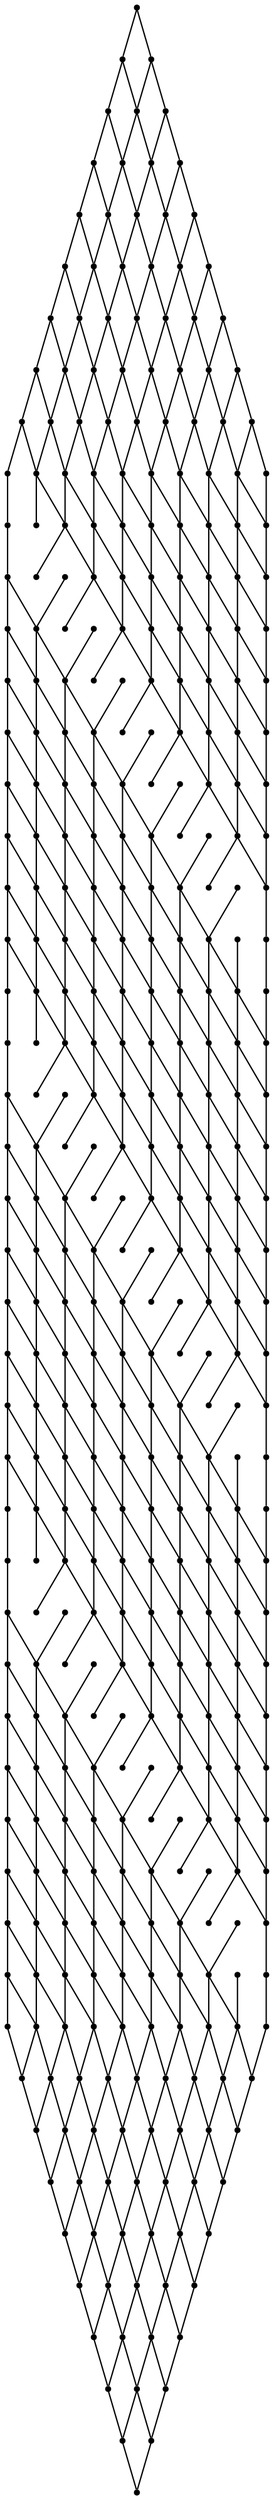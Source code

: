 graph {
  node [shape=point,comment="{\"directed\":false,\"doi\":\"10.1007/3-540-44541-2_20\",\"figure\":\"? (3)\"}"]

  v0 [pos="2070.5000241597495,665.1625188191754"]
  v1 [pos="2070.5000241597495,640.1625188191751"]
  v2 [pos="2070.5000241597495,690.1625188191751"]
  v3 [pos="2070.50002415975,715.1625188191754"]
  v4 [pos="2070.50002415975,740.1625188191754"]
  v5 [pos="2070.5000241597495,765.4125086466493"]
  v6 [pos="2070.5000241597495,790.6624984741233"]
  v7 [pos="2070.5000241597495,815.6624984741233"]
  v8 [pos="2070.50002415975,840.6624984741233"]
  v9 [pos="2070.5000241597495,865.6624984741233"]
  v10 [pos="2045.5000241597495,665.1625188191754"]
  v11 [pos="2045.5000241597495,640.1625188191754"]
  v12 [pos="2045.5000241597495,690.1625188191754"]
  v13 [pos="2045.5000241597495,715.1625188191754"]
  v14 [pos="2045.5000241597495,740.1625188191754"]
  v15 [pos="2045.5000241597495,765.4125086466493"]
  v16 [pos="2045.5000241597495,790.6624984741233"]
  v17 [pos="2045.5000241597495,815.6624984741233"]
  v18 [pos="2045.5000241597495,840.6624984741233"]
  v19 [pos="2045.5000241597495,865.6624984741233"]
  v20 [pos="2020.5000241597495,665.1625188191754"]
  v21 [pos="2020.5000241597495,640.1625188191751"]
  v22 [pos="2020.5000241597495,690.1625188191751"]
  v23 [pos="2020.5000241597495,715.1625188191754"]
  v24 [pos="2020.5000241597495,740.1625188191754"]
  v25 [pos="2020.5000241597495,765.4125086466493"]
  v26 [pos="2020.5000241597495,790.6624984741233"]
  v27 [pos="2020.5000241597495,815.6624984741233"]
  v28 [pos="2020.5000241597495,840.6624984741233"]
  v29 [pos="2020.5000241597495,865.6624984741233"]
  v30 [pos="1995.5000241597495,665.1625188191754"]
  v31 [pos="1995.5000241597495,640.1625188191751"]
  v32 [pos="1995.5000241597495,690.1625188191754"]
  v33 [pos="1995.5000241597495,715.1625188191754"]
  v34 [pos="1995.5000241597495,740.1625188191754"]
  v35 [pos="1995.5000241597495,765.4125086466493"]
  v36 [pos="1995.5000241597495,790.6624984741233"]
  v37 [pos="1995.5000241597495,815.6624984741233"]
  v38 [pos="1995.5000241597495,840.6624984741233"]
  v39 [pos="1995.5000241597495,865.6624984741233"]
  v40 [pos="1970.5000241597495,665.1625188191754"]
  v41 [pos="1970.5000241597495,640.1625188191751"]
  v42 [pos="1970.5000241597495,690.1625188191754"]
  v43 [pos="1970.5000241597495,715.1625188191754"]
  v44 [pos="1970.5000241597495,740.1625188191754"]
  v45 [pos="1970.5000241597495,765.4125086466493"]
  v46 [pos="1970.5000241597495,790.6624984741233"]
  v47 [pos="1970.5000241597495,815.6624984741233"]
  v48 [pos="1970.5000241597495,840.6624984741233"]
  v49 [pos="1970.5000241597495,865.6624984741233"]
  v50 [pos="1944.9999809265137,665.1625188191754"]
  v51 [pos="1944.9999809265137,640.1625188191754"]
  v52 [pos="1944.999980926514,690.1625188191751"]
  v53 [pos="1944.999980926514,715.1625188191754"]
  v54 [pos="1944.999980926514,740.1625188191754"]
  v55 [pos="1944.999980926514,765.4125086466493"]
  v56 [pos="1944.9999809265137,790.6624984741233"]
  v57 [pos="1944.999980926514,815.6624984741233"]
  v58 [pos="1944.999980926514,840.6624984741233"]
  v59 [pos="1944.999980926514,865.6624984741233"]
  v60 [pos="1919.999980926514,665.1625188191754"]
  v61 [pos="1919.9999809265137,640.1625188191754"]
  v62 [pos="1919.999980926514,690.1625188191751"]
  v63 [pos="1919.999980926514,715.1625188191754"]
  v64 [pos="1919.999980926514,740.1625188191754"]
  v65 [pos="1919.999980926514,765.4125086466493"]
  v66 [pos="1919.9999809265137,790.6624984741233"]
  v67 [pos="1919.999980926514,815.6624984741233"]
  v68 [pos="1919.999980926514,840.6624984741233"]
  v69 [pos="1919.999980926514,865.6624984741233"]
  v70 [pos="1894.999980926514,665.1625188191751"]
  v71 [pos="1894.999980926514,640.1625188191754"]
  v72 [pos="1894.999980926514,690.1625188191751"]
  v73 [pos="1894.999980926514,715.1625188191754"]
  v74 [pos="1894.999980926514,740.1625188191754"]
  v75 [pos="1894.9999809265137,765.4125086466493"]
  v76 [pos="1894.999980926514,790.6624984741233"]
  v77 [pos="1894.999980926514,815.6624984741233"]
  v78 [pos="1894.999980926514,840.6624984741233"]
  v79 [pos="1894.999980926514,865.6624984741233"]
  v80 [pos="1869.9999809265137,665.1625188191754"]
  v81 [pos="1869.9999809265137,640.1625188191754"]
  v82 [pos="1869.999980926514,690.1625188191754"]
  v83 [pos="1869.999980926514,715.1625188191754"]
  v84 [pos="1869.999980926514,740.1625188191754"]
  v85 [pos="1869.999980926514,765.4125086466493"]
  v86 [pos="1869.999980926514,790.6624984741233"]
  v87 [pos="1869.9999809265137,815.6624984741233"]
  v88 [pos="1869.999980926514,840.6624984741233"]
  v89 [pos="1869.999980926514,865.6624984741233"]
  v90 [pos="1844.999980926514,665.1625188191751"]
  v91 [pos="1844.999980926514,690.1625188191751"]
  v92 [pos="1844.999980926514,715.1625188191754"]
  v93 [pos="1844.999980926514,740.1625188191754"]
  v94 [pos="1844.999980926514,765.4125086466493"]
  v95 [pos="1844.9999809265137,790.6624984741233"]
  v96 [pos="1844.999980926514,815.6624984741233"]
  v97 [pos="1844.9999809265137,840.6624984741233"]
  v98 [pos="1744.999980926514,665.1625188191751"]
  v99 [pos="1744.999980926514,640.1625188191751"]
  v100 [pos="1744.9999809265137,690.1625188191754"]
  v101 [pos="1744.999980926514,715.1625188191754"]
  v102 [pos="1744.999980926514,740.1625188191754"]
  v103 [pos="1744.999980926514,765.4125086466493"]
  v104 [pos="1744.999980926514,790.6624984741233"]
  v105 [pos="1744.999980926514,815.6624984741233"]
  v106 [pos="1744.999980926514,840.6624984741233"]
  v107 [pos="1744.999980926514,865.6624984741233"]
  v108 [pos="1719.999980926514,665.1625188191751"]
  v109 [pos="1719.9999809265137,640.1625188191754"]
  v110 [pos="1719.999980926514,690.1625188191751"]
  v111 [pos="1719.999980926514,715.1625188191754"]
  v112 [pos="1719.9999809265137,740.1625188191754"]
  v113 [pos="1719.999980926514,765.4125086466493"]
  v114 [pos="1719.999980926514,790.6624984741233"]
  v115 [pos="1719.9999809265137,815.6624984741233"]
  v116 [pos="1719.999980926514,840.6624984741233"]
  v117 [pos="1719.999980926514,865.6624984741233"]
  v118 [pos="1694.9999809265137,665.1625188191754"]
  v119 [pos="1694.999980926514,640.1625188191754"]
  v120 [pos="1694.9999809265137,690.1625188191754"]
  v121 [pos="1694.999980926514,715.1625188191754"]
  v122 [pos="1694.999980926514,740.1625188191754"]
  v123 [pos="1694.999980926514,765.4125086466493"]
  v124 [pos="1694.9999809265137,790.6624984741233"]
  v125 [pos="1694.999980926514,815.6624984741233"]
  v126 [pos="1694.999980926514,840.6624984741233"]
  v127 [pos="1694.999980926514,865.6624984741233"]
  v128 [pos="1669.999980926514,665.1625188191754"]
  v129 [pos="1669.9999809265137,640.1625188191754"]
  v130 [pos="1669.999980926514,690.1625188191751"]
  v131 [pos="1669.999980926514,715.1625188191754"]
  v132 [pos="1669.999980926514,740.1625188191754"]
  v133 [pos="1669.999980926514,765.4125086466493"]
  v134 [pos="1669.999980926514,790.6624984741233"]
  v135 [pos="1669.999980926514,815.6624984741233"]
  v136 [pos="1669.9999809265137,840.6624984741233"]
  v137 [pos="1669.999980926514,865.6624984741233"]
  v138 [pos="1644.999980926514,665.1625188191754"]
  v139 [pos="1644.9999809265137,640.1625188191754"]
  v140 [pos="1644.999980926514,690.1625188191751"]
  v141 [pos="1644.9999809265137,715.1625188191754"]
  v142 [pos="1644.999980926514,740.1625188191754"]
  v143 [pos="1644.999980926514,765.4125086466493"]
  v144 [pos="1644.999980926514,790.6624984741233"]
  v145 [pos="1644.999980926514,815.6624984741233"]
  v146 [pos="1644.999980926514,840.6624984741233"]
  v147 [pos="1644.9999809265137,865.6624984741233"]
  v148 [pos="1619.9999809265137,665.1625188191754"]
  v149 [pos="1619.999980926514,640.1625188191754"]
  v150 [pos="1619.999980926514,690.1625188191751"]
  v151 [pos="1619.999980926514,715.1625188191754"]
  v152 [pos="1619.9999809265137,740.1625188191754"]
  v153 [pos="1619.999980926514,765.4125086466493"]
  v154 [pos="1619.999980926514,790.6624984741233"]
  v155 [pos="1619.999980926514,815.6624984741233"]
  v156 [pos="1619.999980926514,840.6624984741233"]
  v157 [pos="1619.9999809265137,865.6624984741233"]
  v158 [pos="1594.74999109904,665.1625188191751"]
  v159 [pos="1594.74999109904,640.1625188191751"]
  v160 [pos="1594.74999109904,690.1625188191754"]
  v161 [pos="1594.74999109904,715.1625188191754"]
  v162 [pos="1594.74999109904,740.1625188191754"]
  v163 [pos="1594.74999109904,765.4125086466493"]
  v164 [pos="1594.74999109904,790.6624984741233"]
  v165 [pos="1594.74999109904,815.6624984741233"]
  v166 [pos="1594.74999109904,840.6624984741233"]
  v167 [pos="1594.74999109904,865.6624984741233"]
  v168 [pos="1569.500001271566,665.1625188191751"]
  v169 [pos="1569.500001271566,640.1625188191751"]
  v170 [pos="1569.500001271566,690.1625188191751"]
  v171 [pos="1569.500001271566,715.1625188191754"]
  v172 [pos="1569.500001271566,740.1625188191754"]
  v173 [pos="1569.500001271566,765.4125086466493"]
  v174 [pos="1569.500001271566,790.6624984741233"]
  v175 [pos="1569.500001271566,815.6624984741233"]
  v176 [pos="1569.500001271566,840.6624984741233"]
  v177 [pos="1569.500001271566,865.6624984741233"]
  v178 [pos="1769.9999809265137,665.1625188191754"]
  v179 [pos="1544.500001271566,665.1625188191751"]
  v180 [pos="1769.999980926514,690.1625188191751"]
  v181 [pos="1544.500001271566,690.1625188191751"]
  v182 [pos="1769.9999809265137,715.1625188191754"]
  v183 [pos="1544.500001271566,715.1625188191754"]
  v184 [pos="1769.999980926514,740.1625188191754"]
  v185 [pos="1544.500001271566,740.1625188191754"]
  v186 [pos="1769.999980926514,765.4125086466493"]
  v187 [pos="1544.500001271566,765.4125086466493"]
  v188 [pos="1769.999980926514,790.6624984741233"]
  v189 [pos="1544.500001271566,790.6624984741233"]
  v190 [pos="1769.999980926514,815.6624984741233"]
  v191 [pos="1544.500001271566,815.6624984741233"]
  v192 [pos="1769.9999809265137,840.6624984741233"]
  v193 [pos="1544.500001271566,840.6624984741233"]
  v194 [pos="1444.500001271566,665.1625188191754"]
  v195 [pos="1444.500001271566,640.1625188191751"]
  v196 [pos="1444.500001271566,690.1625188191754"]
  v197 [pos="1444.500001271566,715.1625188191754"]
  v198 [pos="1444.500001271566,740.1625188191754"]
  v199 [pos="1444.500001271566,765.4125086466493"]
  v200 [pos="1444.500001271566,790.6624984741233"]
  v201 [pos="1444.500001271566,815.6624984741233"]
  v202 [pos="1444.500001271566,840.6624984741233"]
  v203 [pos="1444.500001271566,865.6624984741233"]
  v204 [pos="1419.500001271566,665.1625188191754"]
  v205 [pos="1419.500001271566,640.1625188191751"]
  v206 [pos="1419.500001271566,690.1625188191751"]
  v207 [pos="1419.500001271566,715.1625188191754"]
  v208 [pos="1419.500001271566,740.1625188191754"]
  v209 [pos="1419.500001271566,765.4125086466493"]
  v210 [pos="1419.500001271566,790.6624984741233"]
  v211 [pos="1419.500001271566,815.6624984741233"]
  v212 [pos="1419.500001271566,840.6624984741233"]
  v213 [pos="1419.500001271566,865.6624984741233"]
  v214 [pos="1394.500001271566,665.1625188191751"]
  v215 [pos="1394.500001271566,640.1625188191751"]
  v216 [pos="1394.500001271566,690.1625188191751"]
  v217 [pos="1394.500001271566,715.1625188191754"]
  v218 [pos="1394.500001271566,740.1625188191754"]
  v219 [pos="1394.500001271566,765.4125086466493"]
  v220 [pos="1394.500001271566,790.6624984741233"]
  v221 [pos="1394.500001271566,815.6624984741233"]
  v222 [pos="1394.500001271566,840.6624984741233"]
  v223 [pos="1394.500001271566,865.6624984741233"]
  v224 [pos="1369.500001271566,665.1625188191751"]
  v225 [pos="1369.500001271566,640.1625188191754"]
  v226 [pos="1369.500001271566,690.1625188191754"]
  v227 [pos="1369.500001271566,715.1625188191754"]
  v228 [pos="1369.500001271566,740.1625188191754"]
  v229 [pos="1369.500001271566,765.4125086466493"]
  v230 [pos="1369.500001271566,790.6624984741233"]
  v231 [pos="1369.500001271566,815.6624984741233"]
  v232 [pos="1369.500001271566,840.6624984741233"]
  v233 [pos="1369.500001271566,865.6624984741233"]
  v234 [pos="1344.500001271566,665.1625188191751"]
  v235 [pos="1344.500001271566,640.1625188191754"]
  v236 [pos="1344.500001271566,690.1625188191754"]
  v237 [pos="1344.500001271566,715.1625188191754"]
  v238 [pos="1344.500001271566,740.1625188191754"]
  v239 [pos="1344.500001271566,765.4125086466493"]
  v240 [pos="1344.500001271566,790.6624984741233"]
  v241 [pos="1344.500001271566,815.6624984741233"]
  v242 [pos="1344.500001271566,840.6624984741233"]
  v243 [pos="1344.500001271566,865.6624984741233"]
  v244 [pos="1319.500001271566,665.1625188191751"]
  v245 [pos="1319.500001271566,640.1625188191751"]
  v246 [pos="1319.500001271566,690.1625188191754"]
  v247 [pos="1319.500001271566,715.1625188191754"]
  v248 [pos="1319.500001271566,740.1625188191754"]
  v249 [pos="1319.500001271566,765.4125086466493"]
  v250 [pos="1319.500001271566,790.6624984741233"]
  v251 [pos="1319.500001271566,815.6624984741233"]
  v252 [pos="1319.500001271566,840.6624984741233"]
  v253 [pos="1319.500001271566,865.6624984741233"]
  v254 [pos="1294.500001271566,665.1625188191754"]
  v255 [pos="1294.500001271566,640.1625188191754"]
  v256 [pos="1294.500001271566,690.1625188191754"]
  v257 [pos="1294.500001271566,715.1625188191754"]
  v258 [pos="1294.500001271566,740.1625188191754"]
  v259 [pos="1294.500001271566,765.4125086466493"]
  v260 [pos="1294.500001271566,790.6624984741233"]
  v261 [pos="1294.500001271566,815.6624984741233"]
  v262 [pos="1294.500001271566,840.6624984741233"]
  v263 [pos="1294.500001271566,865.6624984741233"]
  v264 [pos="1269.500001271566,665.1625188191751"]
  v265 [pos="1269.500001271566,640.1625188191754"]
  v266 [pos="1269.500001271566,690.1625188191751"]
  v267 [pos="1269.500001271566,715.1625188191754"]
  v268 [pos="1269.500001271566,740.1625188191754"]
  v269 [pos="1269.500001271566,765.4125086466493"]
  v270 [pos="1269.500001271566,790.6624984741233"]
  v271 [pos="1269.500001271566,815.6624984741233"]
  v272 [pos="1269.500001271566,840.6624984741233"]
  v273 [pos="1269.500001271566,865.6624984741233"]
  v274 [pos="1469.500001271566,665.1625188191754"]
  v275 [pos="1244.500001271566,665.1625188191751"]
  v276 [pos="1469.500001271566,690.1625188191751"]
  v277 [pos="1244.500001271566,690.1625188191751"]
  v278 [pos="1469.500001271566,715.1625188191754"]
  v279 [pos="1244.500001271566,715.1625188191754"]
  v280 [pos="1469.500001271566,740.1625188191754"]
  v281 [pos="1244.500001271566,740.1625188191754"]
  v282 [pos="1469.500001271566,765.4125086466493"]
  v283 [pos="1244.500001271566,765.4125086466493"]
  v284 [pos="1469.500001271566,790.6624984741233"]
  v285 [pos="1244.500001271566,790.6624984741233"]
  v286 [pos="1469.500001271566,815.6624984741233"]
  v287 [pos="1244.500001271566,815.6624984741233"]
  v288 [pos="1469.500001271566,840.6624984741233"]
  v289 [pos="1244.500001271566,840.6624984741233"]
  v290 [pos="1143.999989827474,666.6625849405946"]
  v291 [pos="1143.999989827474,641.6625849405946"]
  v292 [pos="1143.999989827474,691.6625849405946"]
  v293 [pos="1143.999989827474,716.6625849405946"]
  v294 [pos="1143.999989827474,741.6625849405946"]
  v295 [pos="1143.999989827474,766.6625849405946"]
  v296 [pos="1143.999989827474,791.6625849405946"]
  v297 [pos="1143.999989827474,816.6625849405946"]
  v298 [pos="1143.999989827474,841.6625849405946"]
  v299 [pos="1143.999989827474,866.6625849405946"]
  v300 [pos="1118.999989827474,666.6625849405946"]
  v301 [pos="1118.999989827474,641.6625849405946"]
  v302 [pos="1118.999989827474,691.6625849405946"]
  v303 [pos="1118.999989827474,716.6625849405946"]
  v304 [pos="1118.999989827474,741.6625849405946"]
  v305 [pos="1118.999989827474,766.6625849405946"]
  v306 [pos="1118.999989827474,791.6625849405946"]
  v307 [pos="1118.999989827474,816.6625849405946"]
  v308 [pos="1118.999989827474,841.6625849405946"]
  v309 [pos="1118.999989827474,866.6625849405946"]
  v310 [pos="1093.999989827474,666.6625849405946"]
  v311 [pos="1093.999989827474,641.6625849405946"]
  v312 [pos="1093.999989827474,691.6625849405946"]
  v313 [pos="1093.999989827474,716.6625849405946"]
  v314 [pos="1093.999989827474,741.6625849405946"]
  v315 [pos="1093.999989827474,766.6625849405946"]
  v316 [pos="1093.999989827474,791.6625849405946"]
  v317 [pos="1093.999989827474,816.6625849405946"]
  v318 [pos="1093.999989827474,841.6625849405946"]
  v319 [pos="1093.999989827474,866.6625849405946"]
  v320 [pos="1069.000005722046,666.6625849405946"]
  v321 [pos="1069.000005722046,641.6625849405946"]
  v322 [pos="1069.000005722046,691.6625849405946"]
  v323 [pos="1069.000005722046,716.6625849405946"]
  v324 [pos="1069.000005722046,741.6625849405946"]
  v325 [pos="1069.000005722046,766.6625849405946"]
  v326 [pos="1069.000005722046,791.6625849405946"]
  v327 [pos="1069.000005722046,816.6625849405946"]
  v328 [pos="1069.000005722046,841.6625849405946"]
  v329 [pos="1069.000005722046,866.6625849405946"]
  v330 [pos="1043.999989827474,666.6625849405946"]
  v331 [pos="1043.999989827474,641.6625849405946"]
  v332 [pos="1043.999989827474,691.6625849405946"]
  v333 [pos="1043.999989827474,716.6625849405946"]
  v334 [pos="1043.999989827474,741.6625849405946"]
  v335 [pos="1043.999989827474,766.6625849405946"]
  v336 [pos="1043.999989827474,791.6625849405946"]
  v337 [pos="1043.999989827474,816.6625849405946"]
  v338 [pos="1043.999989827474,841.6625849405946"]
  v339 [pos="1043.999989827474,866.6625849405946"]
  v340 [pos="1018.999989827474,666.6625849405946"]
  v341 [pos="1018.999989827474,641.6625849405946"]
  v342 [pos="1018.999989827474,691.6625849405946"]
  v343 [pos="1018.999989827474,716.6625849405946"]
  v344 [pos="1018.999989827474,741.6625849405946"]
  v345 [pos="1018.999989827474,766.6625849405946"]
  v346 [pos="1018.999989827474,791.6625849405946"]
  v347 [pos="1018.999989827474,816.6625849405946"]
  v348 [pos="1018.999989827474,841.6625849405946"]
  v349 [pos="1018.999989827474,866.6625849405946"]
  v350 [pos="993.999989827474,666.6625849405946"]
  v351 [pos="993.999989827474,641.6625849405946"]
  v352 [pos="993.999989827474,691.6625849405946"]
  v353 [pos="993.9999898274741,716.6625849405946"]
  v354 [pos="993.999989827474,741.6625849405946"]
  v355 [pos="993.999989827474,766.6625849405946"]
  v356 [pos="993.999989827474,791.6625849405946"]
  v357 [pos="993.999989827474,816.6625849405946"]
  v358 [pos="993.999989827474,841.6625849405946"]
  v359 [pos="993.999989827474,866.6625849405946"]
  v360 [pos="968.999989827474,666.6625849405946"]
  v361 [pos="968.999989827474,641.6625849405946"]
  v362 [pos="968.999989827474,691.6625849405946"]
  v363 [pos="968.999989827474,716.6625849405946"]
  v364 [pos="968.999989827474,741.6625849405946"]
  v365 [pos="968.999989827474,766.6625849405946"]
  v366 [pos="968.999989827474,791.6625849405946"]
  v367 [pos="968.9999898274741,816.6625849405946"]
  v368 [pos="968.9999898274741,841.6625849405946"]
  v369 [pos="968.999989827474,866.6625849405946"]
  v370 [pos="1844.999980926514,640.1625188191754"]
  v371 [pos="1769.999980926514,640.1625188191751"]
  v372 [pos="1544.500001271566,640.1625188191754"]
  v373 [pos="1469.500001271566,640.1625188191751"]
  v374 [pos="1244.500001271566,640.1625188191751"]
  v375 [pos="1169.000021616618,641.6625849405946"]
  v376 [pos="943.999989827474,641.6625849405946"]
  v377 [pos="1169.000021616618,666.6625849405946"]
  v378 [pos="943.999989827474,666.6625849405946"]
  v379 [pos="1169.0000216166181,691.6625849405946"]
  v380 [pos="943.9999898274741,691.6625849405946"]
  v381 [pos="1169.0000216166181,716.6625849405946"]
  v382 [pos="943.999989827474,716.6625849405946"]
  v383 [pos="1169.000021616618,741.6625849405946"]
  v384 [pos="943.999989827474,741.6625849405946"]
  v385 [pos="1169.000021616618,766.6625849405946"]
  v386 [pos="943.999989827474,766.6625849405946"]
  v387 [pos="1169.000021616618,791.6625849405946"]
  v388 [pos="943.999989827474,791.6625849405946"]
  v389 [pos="1169.000021616618,816.6625849405946"]
  v390 [pos="943.999989827474,816.6625849405946"]
  v391 [pos="1169.000021616618,841.6625849405946"]
  v392 [pos="943.999989827474,841.6625849405946"]
  v393 [pos="943.999989827474,866.6625849405946"]
  v394 [pos="1844.9999809265137,865.6624984741233"]
  v395 [pos="1769.999980926514,865.6624984741233"]
  v396 [pos="1544.500001271566,865.6624984741233"]
  v397 [pos="1469.500001271566,865.6624984741233"]
  v398 [pos="1244.500001271566,865.6624984741233"]
  v399 [pos="1169.0000216166181,866.6625849405946"]

  v0 -- v1 [id="-1",pos="2070.5000241597495,665.1625188191754 2070.5000241597495,640.1625188191751 2070.5000241597495,640.1625188191751 2070.5000241597495,640.1625188191751"]
  v393 -- v369 [id="-2",pos="943.999989827474,866.6625849405946 968.999989827474,866.6625849405946 968.999989827474,866.6625849405946 968.999989827474,866.6625849405946"]
  v369 -- v359 [id="-3",pos="968.999989827474,866.6625849405946 993.999989827474,866.6625849405946 993.999989827474,866.6625849405946 993.999989827474,866.6625849405946"]
  v359 -- v349 [id="-4",pos="993.999989827474,866.6625849405946 1018.999989827474,866.6625849405946 1018.999989827474,866.6625849405946 1018.999989827474,866.6625849405946"]
  v349 -- v339 [id="-5",pos="1018.999989827474,866.6625849405946 1043.999989827474,866.6625849405946 1043.999989827474,866.6625849405946 1043.999989827474,866.6625849405946"]
  v339 -- v329 [id="-6",pos="1043.999989827474,866.6625849405946 1069.000005722046,866.6625849405946 1069.000005722046,866.6625849405946 1069.000005722046,866.6625849405946"]
  v329 -- v319 [id="-7",pos="1069.000005722046,866.6625849405946 1093.999989827474,866.6625849405946 1093.999989827474,866.6625849405946 1093.999989827474,866.6625849405946"]
  v319 -- v309 [id="-8",pos="1093.999989827474,866.6625849405946 1118.999989827474,866.6625849405946 1118.999989827474,866.6625849405946 1118.999989827474,866.6625849405946"]
  v309 -- v299 [id="-9",pos="1118.999989827474,866.6625849405946 1143.999989827474,866.6625849405946 1143.999989827474,866.6625849405946 1143.999989827474,866.6625849405946"]
  v299 -- v399 [id="-10",pos="1143.999989827474,866.6625849405946 1169.0000216166181,866.6625849405946 1169.0000216166181,866.6625849405946 1169.0000216166181,866.6625849405946"]
  v399 -- v398 [id="-11",pos="1169.0000216166181,866.6625849405946 1244.500001271566,865.6624984741233 1244.500001271566,865.6624984741233 1244.500001271566,865.6624984741233"]
  v398 -- v273 [id="-12",pos="1244.500001271566,865.6624984741233 1269.500001271566,865.6624984741233 1269.500001271566,865.6624984741233 1269.500001271566,865.6624984741233"]
  v273 -- v263 [id="-13",pos="1269.500001271566,865.6624984741233 1294.500001271566,865.6624984741233 1294.500001271566,865.6624984741233 1294.500001271566,865.6624984741233"]
  v263 -- v253 [id="-14",pos="1294.500001271566,865.6624984741233 1319.500001271566,865.6624984741233 1319.500001271566,865.6624984741233 1319.500001271566,865.6624984741233"]
  v253 -- v243 [id="-15",pos="1319.500001271566,865.6624984741233 1344.500001271566,865.6624984741233 1344.500001271566,865.6624984741233 1344.500001271566,865.6624984741233"]
  v243 -- v233 [id="-16",pos="1344.500001271566,865.6624984741233 1369.500001271566,865.6624984741233 1369.500001271566,865.6624984741233 1369.500001271566,865.6624984741233"]
  v233 -- v223 [id="-17",pos="1369.500001271566,865.6624984741233 1394.500001271566,865.6624984741233 1394.500001271566,865.6624984741233 1394.500001271566,865.6624984741233"]
  v223 -- v213 [id="-18",pos="1394.500001271566,865.6624984741233 1419.500001271566,865.6624984741233 1419.500001271566,865.6624984741233 1419.500001271566,865.6624984741233"]
  v213 -- v203 [id="-19",pos="1419.500001271566,865.6624984741233 1444.500001271566,865.6624984741233 1444.500001271566,865.6624984741233 1444.500001271566,865.6624984741233"]
  v203 -- v397 [id="-20",pos="1444.500001271566,865.6624984741233 1469.500001271566,865.6624984741233 1469.500001271566,865.6624984741233 1469.500001271566,865.6624984741233"]
  v397 -- v396 [id="-21",pos="1469.500001271566,865.6624984741233 1544.500001271566,865.6624984741233 1544.500001271566,865.6624984741233 1544.500001271566,865.6624984741233"]
  v396 -- v177 [id="-22",pos="1544.500001271566,865.6624984741233 1569.500001271566,865.6624984741233 1569.500001271566,865.6624984741233 1569.500001271566,865.6624984741233"]
  v177 -- v167 [id="-23",pos="1569.500001271566,865.6624984741233 1594.74999109904,865.6624984741233 1594.74999109904,865.6624984741233 1594.74999109904,865.6624984741233"]
  v167 -- v157 [id="-24",pos="1594.74999109904,865.6624984741233 1619.9999809265137,865.6624984741233 1619.9999809265137,865.6624984741233 1619.9999809265137,865.6624984741233"]
  v157 -- v147 [id="-25",pos="1619.9999809265137,865.6624984741233 1644.9999809265137,865.6624984741233 1644.9999809265137,865.6624984741233 1644.9999809265137,865.6624984741233"]
  v147 -- v137 [id="-26",pos="1644.9999809265137,865.6624984741233 1669.999980926514,865.6624984741233 1669.999980926514,865.6624984741233 1669.999980926514,865.6624984741233"]
  v137 -- v127 [id="-27",pos="1669.999980926514,865.6624984741233 1694.999980926514,865.6624984741233 1694.999980926514,865.6624984741233 1694.999980926514,865.6624984741233"]
  v127 -- v117 [id="-28",pos="1694.999980926514,865.6624984741233 1719.999980926514,865.6624984741233 1719.999980926514,865.6624984741233 1719.999980926514,865.6624984741233"]
  v117 -- v107 [id="-29",pos="1719.999980926514,865.6624984741233 1744.999980926514,865.6624984741233 1744.999980926514,865.6624984741233 1744.999980926514,865.6624984741233"]
  v107 -- v395 [id="-30",pos="1744.999980926514,865.6624984741233 1769.999980926514,865.6624984741233 1769.999980926514,865.6624984741233 1769.999980926514,865.6624984741233"]
  v395 -- v394 [id="-31",pos="1769.999980926514,865.6624984741233 1844.9999809265137,865.6624984741233 1844.9999809265137,865.6624984741233 1844.9999809265137,865.6624984741233"]
  v394 -- v89 [id="-32",pos="1844.9999809265137,865.6624984741233 1869.999980926514,865.6624984741233 1869.999980926514,865.6624984741233 1869.999980926514,865.6624984741233"]
  v89 -- v79 [id="-33",pos="1869.999980926514,865.6624984741233 1894.999980926514,865.6624984741233 1894.999980926514,865.6624984741233 1894.999980926514,865.6624984741233"]
  v79 -- v69 [id="-34",pos="1894.999980926514,865.6624984741233 1919.999980926514,865.6624984741233 1919.999980926514,865.6624984741233 1919.999980926514,865.6624984741233"]
  v69 -- v59 [id="-35",pos="1919.999980926514,865.6624984741233 1944.999980926514,865.6624984741233 1944.999980926514,865.6624984741233 1944.999980926514,865.6624984741233"]
  v59 -- v49 [id="-36",pos="1944.999980926514,865.6624984741233 1970.5000241597495,865.6624984741233 1970.5000241597495,865.6624984741233 1970.5000241597495,865.6624984741233"]
  v49 -- v39 [id="-37",pos="1970.5000241597495,865.6624984741233 1995.5000241597495,865.6624984741233 1995.5000241597495,865.6624984741233 1995.5000241597495,865.6624984741233"]
  v39 -- v29 [id="-38",pos="1995.5000241597495,865.6624984741233 2020.5000241597495,865.6624984741233 2020.5000241597495,865.6624984741233 2020.5000241597495,865.6624984741233"]
  v29 -- v19 [id="-39",pos="2020.5000241597495,865.6624984741233 2045.5000241597495,865.6624984741233 2045.5000241597495,865.6624984741233 2045.5000241597495,865.6624984741233"]
  v19 -- v9 [id="-40",pos="2045.5000241597495,865.6624984741233 2070.5000241597495,865.6624984741233 2070.5000241597495,865.6624984741233 2070.5000241597495,865.6624984741233"]
  v393 -- v392 [id="-41",pos="943.999989827474,866.6625849405946 943.999989827474,841.6625849405946 943.999989827474,841.6625849405946 943.999989827474,841.6625849405946"]
  v392 -- v390 [id="-42",pos="943.999989827474,841.6625849405946 943.999989827474,816.6625849405946 943.999989827474,816.6625849405946 943.999989827474,816.6625849405946"]
  v390 -- v388 [id="-43",pos="943.999989827474,816.6625849405946 943.999989827474,791.6625849405946 943.999989827474,791.6625849405946 943.999989827474,791.6625849405946"]
  v388 -- v386 [id="-44",pos="943.999989827474,791.6625849405946 943.999989827474,766.6625849405946 943.999989827474,766.6625849405946 943.999989827474,766.6625849405946"]
  v386 -- v384 [id="-45",pos="943.999989827474,766.6625849405946 943.999989827474,741.6625849405946 943.999989827474,741.6625849405946 943.999989827474,741.6625849405946"]
  v384 -- v382 [id="-46",pos="943.999989827474,741.6625849405946 943.999989827474,716.6625849405946 943.999989827474,716.6625849405946 943.999989827474,716.6625849405946"]
  v382 -- v380 [id="-47",pos="943.999989827474,716.6625849405946 943.9999898274741,691.6625849405946 943.9999898274741,691.6625849405946 943.9999898274741,691.6625849405946"]
  v380 -- v378 [id="-48",pos="943.9999898274741,691.6625849405946 943.999989827474,666.6625849405946 943.999989827474,666.6625849405946 943.999989827474,666.6625849405946"]
  v378 -- v376 [id="-49",pos="943.999989827474,666.6625849405946 943.999989827474,641.6625849405946 943.999989827474,641.6625849405946 943.999989827474,641.6625849405946"]
  v392 -- v368 [id="-194",pos="943.999989827474,841.6625849405946 968.9999898274741,841.6625849405946 968.9999898274741,841.6625849405946 968.9999898274741,841.6625849405946"]
  v368 -- v358 [id="-195",pos="968.9999898274741,841.6625849405946 993.999989827474,841.6625849405946 993.999989827474,841.6625849405946 993.999989827474,841.6625849405946"]
  v358 -- v348 [id="-196",pos="993.999989827474,841.6625849405946 1018.999989827474,841.6625849405946 1018.999989827474,841.6625849405946 1018.999989827474,841.6625849405946"]
  v348 -- v338 [id="-197",pos="1018.999989827474,841.6625849405946 1043.999989827474,841.6625849405946 1043.999989827474,841.6625849405946 1043.999989827474,841.6625849405946"]
  v338 -- v328 [id="-198",pos="1043.999989827474,841.6625849405946 1069.000005722046,841.6625849405946 1069.000005722046,841.6625849405946 1069.000005722046,841.6625849405946"]
  v328 -- v318 [id="-199",pos="1069.000005722046,841.6625849405946 1093.999989827474,841.6625849405946 1093.999989827474,841.6625849405946 1093.999989827474,841.6625849405946"]
  v318 -- v308 [id="-200",pos="1093.999989827474,841.6625849405946 1118.999989827474,841.6625849405946 1118.999989827474,841.6625849405946 1118.999989827474,841.6625849405946"]
  v308 -- v298 [id="-201",pos="1118.999989827474,841.6625849405946 1143.999989827474,841.6625849405946 1143.999989827474,841.6625849405946 1143.999989827474,841.6625849405946"]
  v298 -- v391 [id="-202",pos="1143.999989827474,841.6625849405946 1169.000021616618,841.6625849405946 1169.000021616618,841.6625849405946 1169.000021616618,841.6625849405946"]
  v390 -- v367 [id="-203",pos="943.999989827474,816.6625849405946 968.9999898274741,816.6625849405946 968.9999898274741,816.6625849405946 968.9999898274741,816.6625849405946"]
  v367 -- v357 [id="-204",pos="968.9999898274741,816.6625849405946 993.999989827474,816.6625849405946 993.999989827474,816.6625849405946 993.999989827474,816.6625849405946"]
  v357 -- v347 [id="-205",pos="993.999989827474,816.6625849405946 1018.999989827474,816.6625849405946 1018.999989827474,816.6625849405946 1018.999989827474,816.6625849405946"]
  v347 -- v337 [id="-206",pos="1018.999989827474,816.6625849405946 1043.999989827474,816.6625849405946 1043.999989827474,816.6625849405946 1043.999989827474,816.6625849405946"]
  v337 -- v327 [id="-207",pos="1043.999989827474,816.6625849405946 1069.000005722046,816.6625849405946 1069.000005722046,816.6625849405946 1069.000005722046,816.6625849405946"]
  v327 -- v317 [id="-208",pos="1069.000005722046,816.6625849405946 1093.999989827474,816.6625849405946 1093.999989827474,816.6625849405946 1093.999989827474,816.6625849405946"]
  v317 -- v307 [id="-209",pos="1093.999989827474,816.6625849405946 1118.999989827474,816.6625849405946 1118.999989827474,816.6625849405946 1118.999989827474,816.6625849405946"]
  v307 -- v297 [id="-210",pos="1118.999989827474,816.6625849405946 1143.999989827474,816.6625849405946 1143.999989827474,816.6625849405946 1143.999989827474,816.6625849405946"]
  v297 -- v389 [id="-211",pos="1143.999989827474,816.6625849405946 1169.000021616618,816.6625849405946 1169.000021616618,816.6625849405946 1169.000021616618,816.6625849405946"]
  v388 -- v366 [id="-212",pos="943.999989827474,791.6625849405946 968.999989827474,791.6625849405946 968.999989827474,791.6625849405946 968.999989827474,791.6625849405946"]
  v366 -- v356 [id="-213",pos="968.999989827474,791.6625849405946 993.999989827474,791.6625849405946 993.999989827474,791.6625849405946 993.999989827474,791.6625849405946"]
  v356 -- v346 [id="-214",pos="993.999989827474,791.6625849405946 1018.999989827474,791.6625849405946 1018.999989827474,791.6625849405946 1018.999989827474,791.6625849405946"]
  v346 -- v336 [id="-215",pos="1018.999989827474,791.6625849405946 1043.999989827474,791.6625849405946 1043.999989827474,791.6625849405946 1043.999989827474,791.6625849405946"]
  v336 -- v326 [id="-216",pos="1043.999989827474,791.6625849405946 1069.000005722046,791.6625849405946 1069.000005722046,791.6625849405946 1069.000005722046,791.6625849405946"]
  v326 -- v316 [id="-217",pos="1069.000005722046,791.6625849405946 1093.999989827474,791.6625849405946 1093.999989827474,791.6625849405946 1093.999989827474,791.6625849405946"]
  v316 -- v306 [id="-218",pos="1093.999989827474,791.6625849405946 1118.999989827474,791.6625849405946 1118.999989827474,791.6625849405946 1118.999989827474,791.6625849405946"]
  v306 -- v296 [id="-219",pos="1118.999989827474,791.6625849405946 1143.999989827474,791.6625849405946 1143.999989827474,791.6625849405946 1143.999989827474,791.6625849405946"]
  v296 -- v387 [id="-220",pos="1143.999989827474,791.6625849405946 1169.000021616618,791.6625849405946 1169.000021616618,791.6625849405946 1169.000021616618,791.6625849405946"]
  v386 -- v365 [id="-221",pos="943.999989827474,766.6625849405946 968.999989827474,766.6625849405946 968.999989827474,766.6625849405946 968.999989827474,766.6625849405946"]
  v365 -- v355 [id="-222",pos="968.999989827474,766.6625849405946 993.999989827474,766.6625849405946 993.999989827474,766.6625849405946 993.999989827474,766.6625849405946"]
  v355 -- v345 [id="-223",pos="993.999989827474,766.6625849405946 1018.999989827474,766.6625849405946 1018.999989827474,766.6625849405946 1018.999989827474,766.6625849405946"]
  v345 -- v335 [id="-224",pos="1018.999989827474,766.6625849405946 1043.999989827474,766.6625849405946 1043.999989827474,766.6625849405946 1043.999989827474,766.6625849405946"]
  v335 -- v325 [id="-225",pos="1043.999989827474,766.6625849405946 1069.000005722046,766.6625849405946 1069.000005722046,766.6625849405946 1069.000005722046,766.6625849405946"]
  v325 -- v315 [id="-226",pos="1069.000005722046,766.6625849405946 1093.999989827474,766.6625849405946 1093.999989827474,766.6625849405946 1093.999989827474,766.6625849405946"]
  v315 -- v305 [id="-227",pos="1093.999989827474,766.6625849405946 1118.999989827474,766.6625849405946 1118.999989827474,766.6625849405946 1118.999989827474,766.6625849405946"]
  v305 -- v295 [id="-228",pos="1118.999989827474,766.6625849405946 1143.999989827474,766.6625849405946 1143.999989827474,766.6625849405946 1143.999989827474,766.6625849405946"]
  v295 -- v385 [id="-229",pos="1143.999989827474,766.6625849405946 1169.000021616618,766.6625849405946 1169.000021616618,766.6625849405946 1169.000021616618,766.6625849405946"]
  v384 -- v364 [id="-230",pos="943.999989827474,741.6625849405946 968.999989827474,741.6625849405946 968.999989827474,741.6625849405946 968.999989827474,741.6625849405946"]
  v364 -- v354 [id="-231",pos="968.999989827474,741.6625849405946 993.999989827474,741.6625849405946 993.999989827474,741.6625849405946 993.999989827474,741.6625849405946"]
  v354 -- v344 [id="-232",pos="993.999989827474,741.6625849405946 1018.999989827474,741.6625849405946 1018.999989827474,741.6625849405946 1018.999989827474,741.6625849405946"]
  v344 -- v334 [id="-233",pos="1018.999989827474,741.6625849405946 1043.999989827474,741.6625849405946 1043.999989827474,741.6625849405946 1043.999989827474,741.6625849405946"]
  v334 -- v324 [id="-234",pos="1043.999989827474,741.6625849405946 1069.000005722046,741.6625849405946 1069.000005722046,741.6625849405946 1069.000005722046,741.6625849405946"]
  v324 -- v314 [id="-235",pos="1069.000005722046,741.6625849405946 1093.999989827474,741.6625849405946 1093.999989827474,741.6625849405946 1093.999989827474,741.6625849405946"]
  v314 -- v304 [id="-236",pos="1093.999989827474,741.6625849405946 1118.999989827474,741.6625849405946 1118.999989827474,741.6625849405946 1118.999989827474,741.6625849405946"]
  v304 -- v294 [id="-237",pos="1118.999989827474,741.6625849405946 1143.999989827474,741.6625849405946 1143.999989827474,741.6625849405946 1143.999989827474,741.6625849405946"]
  v294 -- v383 [id="-238",pos="1143.999989827474,741.6625849405946 1169.000021616618,741.6625849405946 1169.000021616618,741.6625849405946 1169.000021616618,741.6625849405946"]
  v382 -- v363 [id="-239",pos="943.999989827474,716.6625849405946 968.999989827474,716.6625849405946 968.999989827474,716.6625849405946 968.999989827474,716.6625849405946"]
  v363 -- v353 [id="-240",pos="968.999989827474,716.6625849405946 993.9999898274741,716.6625849405946 993.9999898274741,716.6625849405946 993.9999898274741,716.6625849405946"]
  v353 -- v343 [id="-241",pos="993.9999898274741,716.6625849405946 1018.999989827474,716.6625849405946 1018.999989827474,716.6625849405946 1018.999989827474,716.6625849405946"]
  v343 -- v333 [id="-242",pos="1018.999989827474,716.6625849405946 1043.999989827474,716.6625849405946 1043.999989827474,716.6625849405946 1043.999989827474,716.6625849405946"]
  v333 -- v323 [id="-243",pos="1043.999989827474,716.6625849405946 1069.000005722046,716.6625849405946 1069.000005722046,716.6625849405946 1069.000005722046,716.6625849405946"]
  v323 -- v313 [id="-244",pos="1069.000005722046,716.6625849405946 1093.999989827474,716.6625849405946 1093.999989827474,716.6625849405946 1093.999989827474,716.6625849405946"]
  v313 -- v303 [id="-245",pos="1093.999989827474,716.6625849405946 1118.999989827474,716.6625849405946 1118.999989827474,716.6625849405946 1118.999989827474,716.6625849405946"]
  v303 -- v293 [id="-246",pos="1118.999989827474,716.6625849405946 1143.999989827474,716.6625849405946 1143.999989827474,716.6625849405946 1143.999989827474,716.6625849405946"]
  v293 -- v381 [id="-247",pos="1143.999989827474,716.6625849405946 1169.0000216166181,716.6625849405946 1169.0000216166181,716.6625849405946 1169.0000216166181,716.6625849405946"]
  v380 -- v362 [id="-248",pos="943.9999898274741,691.6625849405946 968.999989827474,691.6625849405946 968.999989827474,691.6625849405946 968.999989827474,691.6625849405946"]
  v362 -- v352 [id="-249",pos="968.999989827474,691.6625849405946 993.999989827474,691.6625849405946 993.999989827474,691.6625849405946 993.999989827474,691.6625849405946"]
  v352 -- v342 [id="-250",pos="993.999989827474,691.6625849405946 1018.999989827474,691.6625849405946 1018.999989827474,691.6625849405946 1018.999989827474,691.6625849405946"]
  v342 -- v332 [id="-251",pos="1018.999989827474,691.6625849405946 1043.999989827474,691.6625849405946 1043.999989827474,691.6625849405946 1043.999989827474,691.6625849405946"]
  v332 -- v322 [id="-252",pos="1043.999989827474,691.6625849405946 1069.000005722046,691.6625849405946 1069.000005722046,691.6625849405946 1069.000005722046,691.6625849405946"]
  v322 -- v312 [id="-253",pos="1069.000005722046,691.6625849405946 1093.999989827474,691.6625849405946 1093.999989827474,691.6625849405946 1093.999989827474,691.6625849405946"]
  v312 -- v302 [id="-254",pos="1093.999989827474,691.6625849405946 1118.999989827474,691.6625849405946 1118.999989827474,691.6625849405946 1118.999989827474,691.6625849405946"]
  v302 -- v292 [id="-255",pos="1118.999989827474,691.6625849405946 1143.999989827474,691.6625849405946 1143.999989827474,691.6625849405946 1143.999989827474,691.6625849405946"]
  v292 -- v379 [id="-256",pos="1143.999989827474,691.6625849405946 1169.0000216166181,691.6625849405946 1169.0000216166181,691.6625849405946 1169.0000216166181,691.6625849405946"]
  v378 -- v360 [id="-257",pos="943.999989827474,666.6625849405946 968.999989827474,666.6625849405946 968.999989827474,666.6625849405946 968.999989827474,666.6625849405946"]
  v360 -- v350 [id="-258",pos="968.999989827474,666.6625849405946 993.999989827474,666.6625849405946 993.999989827474,666.6625849405946 993.999989827474,666.6625849405946"]
  v350 -- v340 [id="-259",pos="993.999989827474,666.6625849405946 1018.999989827474,666.6625849405946 1018.999989827474,666.6625849405946 1018.999989827474,666.6625849405946"]
  v340 -- v330 [id="-260",pos="1018.999989827474,666.6625849405946 1043.999989827474,666.6625849405946 1043.999989827474,666.6625849405946 1043.999989827474,666.6625849405946"]
  v330 -- v320 [id="-261",pos="1043.999989827474,666.6625849405946 1069.000005722046,666.6625849405946 1069.000005722046,666.6625849405946 1069.000005722046,666.6625849405946"]
  v320 -- v310 [id="-262",pos="1069.000005722046,666.6625849405946 1093.999989827474,666.6625849405946 1093.999989827474,666.6625849405946 1093.999989827474,666.6625849405946"]
  v310 -- v300 [id="-263",pos="1093.999989827474,666.6625849405946 1118.999989827474,666.6625849405946 1118.999989827474,666.6625849405946 1118.999989827474,666.6625849405946"]
  v300 -- v290 [id="-264",pos="1118.999989827474,666.6625849405946 1143.999989827474,666.6625849405946 1143.999989827474,666.6625849405946 1143.999989827474,666.6625849405946"]
  v290 -- v377 [id="-265",pos="1143.999989827474,666.6625849405946 1169.000021616618,666.6625849405946 1169.000021616618,666.6625849405946 1169.000021616618,666.6625849405946"]
  v376 -- v361 [id="-266",pos="943.999989827474,641.6625849405946 968.999989827474,641.6625849405946 968.999989827474,641.6625849405946 968.999989827474,641.6625849405946"]
  v361 -- v351 [id="-267",pos="968.999989827474,641.6625849405946 993.999989827474,641.6625849405946 993.999989827474,641.6625849405946 993.999989827474,641.6625849405946"]
  v351 -- v341 [id="-268",pos="993.999989827474,641.6625849405946 1018.999989827474,641.6625849405946 1018.999989827474,641.6625849405946 1018.999989827474,641.6625849405946"]
  v341 -- v331 [id="-269",pos="1018.999989827474,641.6625849405946 1043.999989827474,641.6625849405946 1043.999989827474,641.6625849405946 1043.999989827474,641.6625849405946"]
  v331 -- v321 [id="-270",pos="1043.999989827474,641.6625849405946 1069.000005722046,641.6625849405946 1069.000005722046,641.6625849405946 1069.000005722046,641.6625849405946"]
  v321 -- v311 [id="-271",pos="1069.000005722046,641.6625849405946 1093.999989827474,641.6625849405946 1093.999989827474,641.6625849405946 1093.999989827474,641.6625849405946"]
  v311 -- v301 [id="-272",pos="1093.999989827474,641.6625849405946 1118.999989827474,641.6625849405946 1118.999989827474,641.6625849405946 1118.999989827474,641.6625849405946"]
  v301 -- v291 [id="-273",pos="1118.999989827474,641.6625849405946 1143.999989827474,641.6625849405946 1143.999989827474,641.6625849405946 1143.999989827474,641.6625849405946"]
  v291 -- v375 [id="-274",pos="1143.999989827474,641.6625849405946 1169.000021616618,641.6625849405946 1169.000021616618,641.6625849405946 1169.000021616618,641.6625849405946"]
  v375 -- v374 [id="-275",pos="1169.000021616618,641.6625849405946 1244.500001271566,640.1625188191751 1244.500001271566,640.1625188191751 1244.500001271566,640.1625188191751"]
  v374 -- v265 [id="-276",pos="1244.500001271566,640.1625188191751 1269.500001271566,640.1625188191754 1269.500001271566,640.1625188191754 1269.500001271566,640.1625188191754"]
  v265 -- v255 [id="-277",pos="1269.500001271566,640.1625188191754 1294.500001271566,640.1625188191754 1294.500001271566,640.1625188191754 1294.500001271566,640.1625188191754"]
  v255 -- v245 [id="-278",pos="1294.500001271566,640.1625188191754 1319.500001271566,640.1625188191751 1319.500001271566,640.1625188191751 1319.500001271566,640.1625188191751"]
  v245 -- v235 [id="-279",pos="1319.500001271566,640.1625188191751 1344.500001271566,640.1625188191754 1344.500001271566,640.1625188191754 1344.500001271566,640.1625188191754"]
  v235 -- v225 [id="-280",pos="1344.500001271566,640.1625188191754 1369.500001271566,640.1625188191754 1369.500001271566,640.1625188191754 1369.500001271566,640.1625188191754"]
  v225 -- v215 [id="-281",pos="1369.500001271566,640.1625188191754 1394.500001271566,640.1625188191751 1394.500001271566,640.1625188191751 1394.500001271566,640.1625188191751"]
  v215 -- v205 [id="-282",pos="1394.500001271566,640.1625188191751 1419.500001271566,640.1625188191751 1419.500001271566,640.1625188191751 1419.500001271566,640.1625188191751"]
  v205 -- v195 [id="-283",pos="1419.500001271566,640.1625188191751 1444.500001271566,640.1625188191751 1444.500001271566,640.1625188191751 1444.500001271566,640.1625188191751"]
  v195 -- v373 [id="-284",pos="1444.500001271566,640.1625188191751 1469.500001271566,640.1625188191751 1469.500001271566,640.1625188191751 1469.500001271566,640.1625188191751"]
  v373 -- v372 [id="-285",pos="1469.500001271566,640.1625188191751 1544.500001271566,640.1625188191754 1544.500001271566,640.1625188191754 1544.500001271566,640.1625188191754"]
  v372 -- v169 [id="-286",pos="1544.500001271566,640.1625188191754 1569.500001271566,640.1625188191751 1569.500001271566,640.1625188191751 1569.500001271566,640.1625188191751"]
  v169 -- v159 [id="-287",pos="1569.500001271566,640.1625188191751 1594.74999109904,640.1625188191751 1594.74999109904,640.1625188191751 1594.74999109904,640.1625188191751"]
  v159 -- v149 [id="-288",pos="1594.74999109904,640.1625188191751 1619.999980926514,640.1625188191754 1619.999980926514,640.1625188191754 1619.999980926514,640.1625188191754"]
  v149 -- v139 [id="-289",pos="1619.999980926514,640.1625188191754 1644.9999809265137,640.1625188191754 1644.9999809265137,640.1625188191754 1644.9999809265137,640.1625188191754"]
  v139 -- v129 [id="-290",pos="1644.9999809265137,640.1625188191754 1669.9999809265137,640.1625188191754 1669.9999809265137,640.1625188191754 1669.9999809265137,640.1625188191754"]
  v129 -- v119 [id="-291",pos="1669.9999809265137,640.1625188191754 1694.999980926514,640.1625188191754 1694.999980926514,640.1625188191754 1694.999980926514,640.1625188191754"]
  v119 -- v109 [id="-292",pos="1694.999980926514,640.1625188191754 1719.9999809265137,640.1625188191754 1719.9999809265137,640.1625188191754 1719.9999809265137,640.1625188191754"]
  v109 -- v99 [id="-293",pos="1719.9999809265137,640.1625188191754 1744.999980926514,640.1625188191751 1744.999980926514,640.1625188191751 1744.999980926514,640.1625188191751"]
  v99 -- v371 [id="-294",pos="1744.999980926514,640.1625188191751 1769.999980926514,640.1625188191751 1769.999980926514,640.1625188191751 1769.999980926514,640.1625188191751"]
  v371 -- v370 [id="-295",pos="1769.999980926514,640.1625188191751 1844.999980926514,640.1625188191754 1844.999980926514,640.1625188191754 1844.999980926514,640.1625188191754"]
  v370 -- v81 [id="-296",pos="1844.999980926514,640.1625188191754 1869.9999809265137,640.1625188191754 1869.9999809265137,640.1625188191754 1869.9999809265137,640.1625188191754"]
  v81 -- v71 [id="-297",pos="1869.9999809265137,640.1625188191754 1894.999980926514,640.1625188191754 1894.999980926514,640.1625188191754 1894.999980926514,640.1625188191754"]
  v71 -- v61 [id="-298",pos="1894.999980926514,640.1625188191754 1919.9999809265137,640.1625188191754 1919.9999809265137,640.1625188191754 1919.9999809265137,640.1625188191754"]
  v61 -- v51 [id="-299",pos="1919.9999809265137,640.1625188191754 1944.9999809265137,640.1625188191754 1944.9999809265137,640.1625188191754 1944.9999809265137,640.1625188191754"]
  v51 -- v41 [id="-300",pos="1944.9999809265137,640.1625188191754 1970.5000241597495,640.1625188191751 1970.5000241597495,640.1625188191751 1970.5000241597495,640.1625188191751"]
  v41 -- v31 [id="-301",pos="1970.5000241597495,640.1625188191751 1995.5000241597495,640.1625188191751 1995.5000241597495,640.1625188191751 1995.5000241597495,640.1625188191751"]
  v31 -- v21 [id="-302",pos="1995.5000241597495,640.1625188191751 2020.5000241597495,640.1625188191751 2020.5000241597495,640.1625188191751 2020.5000241597495,640.1625188191751"]
  v21 -- v11 [id="-303",pos="2020.5000241597495,640.1625188191751 2045.5000241597495,640.1625188191754 2045.5000241597495,640.1625188191754 2045.5000241597495,640.1625188191754"]
  v11 -- v1 [id="-304",pos="2045.5000241597495,640.1625188191754 2070.5000241597495,640.1625188191751 2070.5000241597495,640.1625188191751 2070.5000241597495,640.1625188191751"]
  v369 -- v368 [id="-422",pos="968.999989827474,866.6625849405946 968.9999898274741,841.6625849405946 968.9999898274741,841.6625849405946 968.9999898274741,841.6625849405946"]
  v368 -- v367 [id="-423",pos="968.9999898274741,841.6625849405946 968.9999898274741,816.6625849405946 968.9999898274741,816.6625849405946 968.9999898274741,816.6625849405946"]
  v367 -- v366 [id="-424",pos="968.9999898274741,816.6625849405946 968.999989827474,791.6625849405946 968.999989827474,791.6625849405946 968.999989827474,791.6625849405946"]
  v366 -- v365 [id="-425",pos="968.999989827474,791.6625849405946 968.999989827474,766.6625849405946 968.999989827474,766.6625849405946 968.999989827474,766.6625849405946"]
  v365 -- v364 [id="-426",pos="968.999989827474,766.6625849405946 968.999989827474,741.6625849405946 968.999989827474,741.6625849405946 968.999989827474,741.6625849405946"]
  v364 -- v363 [id="-427",pos="968.999989827474,741.6625849405946 968.999989827474,716.6625849405946 968.999989827474,716.6625849405946 968.999989827474,716.6625849405946"]
  v363 -- v362 [id="-428",pos="968.999989827474,716.6625849405946 968.999989827474,691.6625849405946 968.999989827474,691.6625849405946 968.999989827474,691.6625849405946"]
  v362 -- v360 [id="-429",pos="968.999989827474,691.6625849405946 968.999989827474,666.6625849405946 968.999989827474,666.6625849405946 968.999989827474,666.6625849405946"]
  v360 -- v361 [id="-430",pos="968.999989827474,666.6625849405946 968.999989827474,641.6625849405946 968.999989827474,641.6625849405946 968.999989827474,641.6625849405946"]
  v359 -- v358 [id="-431",pos="993.999989827474,866.6625849405946 993.999989827474,841.6625849405946 993.999989827474,841.6625849405946 993.999989827474,841.6625849405946"]
  v358 -- v357 [id="-432",pos="993.999989827474,841.6625849405946 993.999989827474,816.6625849405946 993.999989827474,816.6625849405946 993.999989827474,816.6625849405946"]
  v357 -- v356 [id="-433",pos="993.999989827474,816.6625849405946 993.999989827474,791.6625849405946 993.999989827474,791.6625849405946 993.999989827474,791.6625849405946"]
  v356 -- v355 [id="-434",pos="993.999989827474,791.6625849405946 993.999989827474,766.6625849405946 993.999989827474,766.6625849405946 993.999989827474,766.6625849405946"]
  v355 -- v354 [id="-435",pos="993.999989827474,766.6625849405946 993.999989827474,741.6625849405946 993.999989827474,741.6625849405946 993.999989827474,741.6625849405946"]
  v354 -- v353 [id="-436",pos="993.999989827474,741.6625849405946 993.9999898274741,716.6625849405946 993.9999898274741,716.6625849405946 993.9999898274741,716.6625849405946"]
  v353 -- v352 [id="-437",pos="993.9999898274741,716.6625849405946 993.999989827474,691.6625849405946 993.999989827474,691.6625849405946 993.999989827474,691.6625849405946"]
  v352 -- v350 [id="-438",pos="993.999989827474,691.6625849405946 993.999989827474,666.6625849405946 993.999989827474,666.6625849405946 993.999989827474,666.6625849405946"]
  v350 -- v351 [id="-439",pos="993.999989827474,666.6625849405946 993.999989827474,641.6625849405946 993.999989827474,641.6625849405946 993.999989827474,641.6625849405946"]
  v349 -- v348 [id="-440",pos="1018.999989827474,866.6625849405946 1018.999989827474,841.6625849405946 1018.999989827474,841.6625849405946 1018.999989827474,841.6625849405946"]
  v348 -- v347 [id="-441",pos="1018.999989827474,841.6625849405946 1018.999989827474,816.6625849405946 1018.999989827474,816.6625849405946 1018.999989827474,816.6625849405946"]
  v347 -- v346 [id="-442",pos="1018.999989827474,816.6625849405946 1018.999989827474,791.6625849405946 1018.999989827474,791.6625849405946 1018.999989827474,791.6625849405946"]
  v346 -- v345 [id="-443",pos="1018.999989827474,791.6625849405946 1018.999989827474,766.6625849405946 1018.999989827474,766.6625849405946 1018.999989827474,766.6625849405946"]
  v345 -- v344 [id="-444",pos="1018.999989827474,766.6625849405946 1018.999989827474,741.6625849405946 1018.999989827474,741.6625849405946 1018.999989827474,741.6625849405946"]
  v344 -- v343 [id="-445",pos="1018.999989827474,741.6625849405946 1018.999989827474,716.6625849405946 1018.999989827474,716.6625849405946 1018.999989827474,716.6625849405946"]
  v343 -- v342 [id="-446",pos="1018.999989827474,716.6625849405946 1018.999989827474,691.6625849405946 1018.999989827474,691.6625849405946 1018.999989827474,691.6625849405946"]
  v342 -- v340 [id="-447",pos="1018.999989827474,691.6625849405946 1018.999989827474,666.6625849405946 1018.999989827474,666.6625849405946 1018.999989827474,666.6625849405946"]
  v340 -- v341 [id="-448",pos="1018.999989827474,666.6625849405946 1018.999989827474,641.6625849405946 1018.999989827474,641.6625849405946 1018.999989827474,641.6625849405946"]
  v339 -- v338 [id="-449",pos="1043.999989827474,866.6625849405946 1043.999989827474,841.6625849405946 1043.999989827474,841.6625849405946 1043.999989827474,841.6625849405946"]
  v338 -- v337 [id="-450",pos="1043.999989827474,841.6625849405946 1043.999989827474,816.6625849405946 1043.999989827474,816.6625849405946 1043.999989827474,816.6625849405946"]
  v337 -- v336 [id="-451",pos="1043.999989827474,816.6625849405946 1043.999989827474,791.6625849405946 1043.999989827474,791.6625849405946 1043.999989827474,791.6625849405946"]
  v336 -- v335 [id="-452",pos="1043.999989827474,791.6625849405946 1043.999989827474,766.6625849405946 1043.999989827474,766.6625849405946 1043.999989827474,766.6625849405946"]
  v335 -- v334 [id="-453",pos="1043.999989827474,766.6625849405946 1043.999989827474,741.6625849405946 1043.999989827474,741.6625849405946 1043.999989827474,741.6625849405946"]
  v334 -- v333 [id="-454",pos="1043.999989827474,741.6625849405946 1043.999989827474,716.6625849405946 1043.999989827474,716.6625849405946 1043.999989827474,716.6625849405946"]
  v333 -- v332 [id="-455",pos="1043.999989827474,716.6625849405946 1043.999989827474,691.6625849405946 1043.999989827474,691.6625849405946 1043.999989827474,691.6625849405946"]
  v332 -- v330 [id="-456",pos="1043.999989827474,691.6625849405946 1043.999989827474,666.6625849405946 1043.999989827474,666.6625849405946 1043.999989827474,666.6625849405946"]
  v330 -- v331 [id="-457",pos="1043.999989827474,666.6625849405946 1043.999989827474,641.6625849405946 1043.999989827474,641.6625849405946 1043.999989827474,641.6625849405946"]
  v329 -- v328 [id="-458",pos="1069.000005722046,866.6625849405946 1069.000005722046,841.6625849405946 1069.000005722046,841.6625849405946 1069.000005722046,841.6625849405946"]
  v328 -- v327 [id="-459",pos="1069.000005722046,841.6625849405946 1069.000005722046,816.6625849405946 1069.000005722046,816.6625849405946 1069.000005722046,816.6625849405946"]
  v327 -- v326 [id="-460",pos="1069.000005722046,816.6625849405946 1069.000005722046,791.6625849405946 1069.000005722046,791.6625849405946 1069.000005722046,791.6625849405946"]
  v326 -- v325 [id="-461",pos="1069.000005722046,791.6625849405946 1069.000005722046,766.6625849405946 1069.000005722046,766.6625849405946 1069.000005722046,766.6625849405946"]
  v325 -- v324 [id="-462",pos="1069.000005722046,766.6625849405946 1069.000005722046,741.6625849405946 1069.000005722046,741.6625849405946 1069.000005722046,741.6625849405946"]
  v324 -- v323 [id="-463",pos="1069.000005722046,741.6625849405946 1069.000005722046,716.6625849405946 1069.000005722046,716.6625849405946 1069.000005722046,716.6625849405946"]
  v323 -- v322 [id="-464",pos="1069.000005722046,716.6625849405946 1069.000005722046,691.6625849405946 1069.000005722046,691.6625849405946 1069.000005722046,691.6625849405946"]
  v322 -- v320 [id="-465",pos="1069.000005722046,691.6625849405946 1069.000005722046,666.6625849405946 1069.000005722046,666.6625849405946 1069.000005722046,666.6625849405946"]
  v320 -- v321 [id="-466",pos="1069.000005722046,666.6625849405946 1069.000005722046,641.6625849405946 1069.000005722046,641.6625849405946 1069.000005722046,641.6625849405946"]
  v319 -- v318 [id="-467",pos="1093.999989827474,866.6625849405946 1093.999989827474,841.6625849405946 1093.999989827474,841.6625849405946 1093.999989827474,841.6625849405946"]
  v318 -- v317 [id="-468",pos="1093.999989827474,841.6625849405946 1093.999989827474,816.6625849405946 1093.999989827474,816.6625849405946 1093.999989827474,816.6625849405946"]
  v317 -- v316 [id="-469",pos="1093.999989827474,816.6625849405946 1093.999989827474,791.6625849405946 1093.999989827474,791.6625849405946 1093.999989827474,791.6625849405946"]
  v316 -- v315 [id="-470",pos="1093.999989827474,791.6625849405946 1093.999989827474,766.6625849405946 1093.999989827474,766.6625849405946 1093.999989827474,766.6625849405946"]
  v315 -- v314 [id="-471",pos="1093.999989827474,766.6625849405946 1093.999989827474,741.6625849405946 1093.999989827474,741.6625849405946 1093.999989827474,741.6625849405946"]
  v314 -- v313 [id="-472",pos="1093.999989827474,741.6625849405946 1093.999989827474,716.6625849405946 1093.999989827474,716.6625849405946 1093.999989827474,716.6625849405946"]
  v313 -- v312 [id="-473",pos="1093.999989827474,716.6625849405946 1093.999989827474,691.6625849405946 1093.999989827474,691.6625849405946 1093.999989827474,691.6625849405946"]
  v312 -- v310 [id="-474",pos="1093.999989827474,691.6625849405946 1093.999989827474,666.6625849405946 1093.999989827474,666.6625849405946 1093.999989827474,666.6625849405946"]
  v310 -- v311 [id="-475",pos="1093.999989827474,666.6625849405946 1093.999989827474,641.6625849405946 1093.999989827474,641.6625849405946 1093.999989827474,641.6625849405946"]
  v309 -- v308 [id="-476",pos="1118.999989827474,866.6625849405946 1118.999989827474,841.6625849405946 1118.999989827474,841.6625849405946 1118.999989827474,841.6625849405946"]
  v308 -- v307 [id="-477",pos="1118.999989827474,841.6625849405946 1118.999989827474,816.6625849405946 1118.999989827474,816.6625849405946 1118.999989827474,816.6625849405946"]
  v307 -- v306 [id="-478",pos="1118.999989827474,816.6625849405946 1118.999989827474,791.6625849405946 1118.999989827474,791.6625849405946 1118.999989827474,791.6625849405946"]
  v306 -- v305 [id="-479",pos="1118.999989827474,791.6625849405946 1118.999989827474,766.6625849405946 1118.999989827474,766.6625849405946 1118.999989827474,766.6625849405946"]
  v305 -- v304 [id="-480",pos="1118.999989827474,766.6625849405946 1118.999989827474,741.6625849405946 1118.999989827474,741.6625849405946 1118.999989827474,741.6625849405946"]
  v304 -- v303 [id="-481",pos="1118.999989827474,741.6625849405946 1118.999989827474,716.6625849405946 1118.999989827474,716.6625849405946 1118.999989827474,716.6625849405946"]
  v303 -- v302 [id="-482",pos="1118.999989827474,716.6625849405946 1118.999989827474,691.6625849405946 1118.999989827474,691.6625849405946 1118.999989827474,691.6625849405946"]
  v302 -- v300 [id="-483",pos="1118.999989827474,691.6625849405946 1118.999989827474,666.6625849405946 1118.999989827474,666.6625849405946 1118.999989827474,666.6625849405946"]
  v300 -- v301 [id="-484",pos="1118.999989827474,666.6625849405946 1118.999989827474,641.6625849405946 1118.999989827474,641.6625849405946 1118.999989827474,641.6625849405946"]
  v299 -- v298 [id="-485",pos="1143.999989827474,866.6625849405946 1143.999989827474,841.6625849405946 1143.999989827474,841.6625849405946 1143.999989827474,841.6625849405946"]
  v298 -- v297 [id="-486",pos="1143.999989827474,841.6625849405946 1143.999989827474,816.6625849405946 1143.999989827474,816.6625849405946 1143.999989827474,816.6625849405946"]
  v297 -- v296 [id="-487",pos="1143.999989827474,816.6625849405946 1143.999989827474,791.6625849405946 1143.999989827474,791.6625849405946 1143.999989827474,791.6625849405946"]
  v296 -- v295 [id="-488",pos="1143.999989827474,791.6625849405946 1143.999989827474,766.6625849405946 1143.999989827474,766.6625849405946 1143.999989827474,766.6625849405946"]
  v295 -- v294 [id="-489",pos="1143.999989827474,766.6625849405946 1143.999989827474,741.6625849405946 1143.999989827474,741.6625849405946 1143.999989827474,741.6625849405946"]
  v294 -- v293 [id="-490",pos="1143.999989827474,741.6625849405946 1143.999989827474,716.6625849405946 1143.999989827474,716.6625849405946 1143.999989827474,716.6625849405946"]
  v293 -- v292 [id="-491",pos="1143.999989827474,716.6625849405946 1143.999989827474,691.6625849405946 1143.999989827474,691.6625849405946 1143.999989827474,691.6625849405946"]
  v292 -- v290 [id="-492",pos="1143.999989827474,691.6625849405946 1143.999989827474,666.6625849405946 1143.999989827474,666.6625849405946 1143.999989827474,666.6625849405946"]
  v290 -- v291 [id="-493",pos="1143.999989827474,666.6625849405946 1143.999989827474,641.6625849405946 1143.999989827474,641.6625849405946 1143.999989827474,641.6625849405946"]
  v289 -- v272 [id="-494",pos="1244.500001271566,840.6624984741233 1269.500001271566,840.6624984741233 1269.500001271566,840.6624984741233 1269.500001271566,840.6624984741233"]
  v272 -- v262 [id="-495",pos="1269.500001271566,840.6624984741233 1294.500001271566,840.6624984741233 1294.500001271566,840.6624984741233 1294.500001271566,840.6624984741233"]
  v262 -- v252 [id="-496",pos="1294.500001271566,840.6624984741233 1319.500001271566,840.6624984741233 1319.500001271566,840.6624984741233 1319.500001271566,840.6624984741233"]
  v252 -- v242 [id="-497",pos="1319.500001271566,840.6624984741233 1344.500001271566,840.6624984741233 1344.500001271566,840.6624984741233 1344.500001271566,840.6624984741233"]
  v242 -- v232 [id="-498",pos="1344.500001271566,840.6624984741233 1369.500001271566,840.6624984741233 1369.500001271566,840.6624984741233 1369.500001271566,840.6624984741233"]
  v232 -- v222 [id="-499",pos="1369.500001271566,840.6624984741233 1394.500001271566,840.6624984741233 1394.500001271566,840.6624984741233 1394.500001271566,840.6624984741233"]
  v222 -- v212 [id="-500",pos="1394.500001271566,840.6624984741233 1419.500001271566,840.6624984741233 1419.500001271566,840.6624984741233 1419.500001271566,840.6624984741233"]
  v212 -- v202 [id="-501",pos="1419.500001271566,840.6624984741233 1444.500001271566,840.6624984741233 1444.500001271566,840.6624984741233 1444.500001271566,840.6624984741233"]
  v202 -- v288 [id="-502",pos="1444.500001271566,840.6624984741233 1469.500001271566,840.6624984741233 1469.500001271566,840.6624984741233 1469.500001271566,840.6624984741233"]
  v287 -- v271 [id="-503",pos="1244.500001271566,815.6624984741233 1269.500001271566,815.6624984741233 1269.500001271566,815.6624984741233 1269.500001271566,815.6624984741233"]
  v271 -- v261 [id="-504",pos="1269.500001271566,815.6624984741233 1294.500001271566,815.6624984741233 1294.500001271566,815.6624984741233 1294.500001271566,815.6624984741233"]
  v261 -- v251 [id="-505",pos="1294.500001271566,815.6624984741233 1319.500001271566,815.6624984741233 1319.500001271566,815.6624984741233 1319.500001271566,815.6624984741233"]
  v251 -- v241 [id="-506",pos="1319.500001271566,815.6624984741233 1344.500001271566,815.6624984741233 1344.500001271566,815.6624984741233 1344.500001271566,815.6624984741233"]
  v241 -- v231 [id="-507",pos="1344.500001271566,815.6624984741233 1369.500001271566,815.6624984741233 1369.500001271566,815.6624984741233 1369.500001271566,815.6624984741233"]
  v231 -- v221 [id="-508",pos="1369.500001271566,815.6624984741233 1394.500001271566,815.6624984741233 1394.500001271566,815.6624984741233 1394.500001271566,815.6624984741233"]
  v221 -- v211 [id="-509",pos="1394.500001271566,815.6624984741233 1419.500001271566,815.6624984741233 1419.500001271566,815.6624984741233 1419.500001271566,815.6624984741233"]
  v211 -- v201 [id="-510",pos="1419.500001271566,815.6624984741233 1444.500001271566,815.6624984741233 1444.500001271566,815.6624984741233 1444.500001271566,815.6624984741233"]
  v201 -- v286 [id="-511",pos="1444.500001271566,815.6624984741233 1469.500001271566,815.6624984741233 1469.500001271566,815.6624984741233 1469.500001271566,815.6624984741233"]
  v285 -- v270 [id="-512",pos="1244.500001271566,790.6624984741233 1269.500001271566,790.6624984741233 1269.500001271566,790.6624984741233 1269.500001271566,790.6624984741233"]
  v270 -- v260 [id="-513",pos="1269.500001271566,790.6624984741233 1294.500001271566,790.6624984741233 1294.500001271566,790.6624984741233 1294.500001271566,790.6624984741233"]
  v260 -- v250 [id="-514",pos="1294.500001271566,790.6624984741233 1319.500001271566,790.6624984741233 1319.500001271566,790.6624984741233 1319.500001271566,790.6624984741233"]
  v250 -- v240 [id="-515",pos="1319.500001271566,790.6624984741233 1344.500001271566,790.6624984741233 1344.500001271566,790.6624984741233 1344.500001271566,790.6624984741233"]
  v240 -- v230 [id="-516",pos="1344.500001271566,790.6624984741233 1369.500001271566,790.6624984741233 1369.500001271566,790.6624984741233 1369.500001271566,790.6624984741233"]
  v230 -- v220 [id="-517",pos="1369.500001271566,790.6624984741233 1394.500001271566,790.6624984741233 1394.500001271566,790.6624984741233 1394.500001271566,790.6624984741233"]
  v220 -- v210 [id="-518",pos="1394.500001271566,790.6624984741233 1419.500001271566,790.6624984741233 1419.500001271566,790.6624984741233 1419.500001271566,790.6624984741233"]
  v210 -- v200 [id="-519",pos="1419.500001271566,790.6624984741233 1444.500001271566,790.6624984741233 1444.500001271566,790.6624984741233 1444.500001271566,790.6624984741233"]
  v200 -- v284 [id="-520",pos="1444.500001271566,790.6624984741233 1469.500001271566,790.6624984741233 1469.500001271566,790.6624984741233 1469.500001271566,790.6624984741233"]
  v283 -- v269 [id="-521",pos="1244.500001271566,765.4125086466493 1269.500001271566,765.4125086466493 1269.500001271566,765.4125086466493 1269.500001271566,765.4125086466493"]
  v269 -- v259 [id="-522",pos="1269.500001271566,765.4125086466493 1294.500001271566,765.4125086466493 1294.500001271566,765.4125086466493 1294.500001271566,765.4125086466493"]
  v259 -- v249 [id="-523",pos="1294.500001271566,765.4125086466493 1319.500001271566,765.4125086466493 1319.500001271566,765.4125086466493 1319.500001271566,765.4125086466493"]
  v249 -- v239 [id="-524",pos="1319.500001271566,765.4125086466493 1344.500001271566,765.4125086466493 1344.500001271566,765.4125086466493 1344.500001271566,765.4125086466493"]
  v239 -- v229 [id="-525",pos="1344.500001271566,765.4125086466493 1369.500001271566,765.4125086466493 1369.500001271566,765.4125086466493 1369.500001271566,765.4125086466493"]
  v229 -- v219 [id="-526",pos="1369.500001271566,765.4125086466493 1394.500001271566,765.4125086466493 1394.500001271566,765.4125086466493 1394.500001271566,765.4125086466493"]
  v219 -- v209 [id="-527",pos="1394.500001271566,765.4125086466493 1419.500001271566,765.4125086466493 1419.500001271566,765.4125086466493 1419.500001271566,765.4125086466493"]
  v209 -- v199 [id="-528",pos="1419.500001271566,765.4125086466493 1444.500001271566,765.4125086466493 1444.500001271566,765.4125086466493 1444.500001271566,765.4125086466493"]
  v199 -- v282 [id="-529",pos="1444.500001271566,765.4125086466493 1469.500001271566,765.4125086466493 1469.500001271566,765.4125086466493 1469.500001271566,765.4125086466493"]
  v281 -- v268 [id="-530",pos="1244.500001271566,740.1625188191754 1269.500001271566,740.1625188191754 1269.500001271566,740.1625188191754 1269.500001271566,740.1625188191754"]
  v268 -- v258 [id="-531",pos="1269.500001271566,740.1625188191754 1294.500001271566,740.1625188191754 1294.500001271566,740.1625188191754 1294.500001271566,740.1625188191754"]
  v258 -- v248 [id="-532",pos="1294.500001271566,740.1625188191754 1319.500001271566,740.1625188191754 1319.500001271566,740.1625188191754 1319.500001271566,740.1625188191754"]
  v248 -- v238 [id="-533",pos="1319.500001271566,740.1625188191754 1344.500001271566,740.1625188191754 1344.500001271566,740.1625188191754 1344.500001271566,740.1625188191754"]
  v238 -- v228 [id="-534",pos="1344.500001271566,740.1625188191754 1369.500001271566,740.1625188191754 1369.500001271566,740.1625188191754 1369.500001271566,740.1625188191754"]
  v228 -- v218 [id="-535",pos="1369.500001271566,740.1625188191754 1394.500001271566,740.1625188191754 1394.500001271566,740.1625188191754 1394.500001271566,740.1625188191754"]
  v218 -- v208 [id="-536",pos="1394.500001271566,740.1625188191754 1419.500001271566,740.1625188191754 1419.500001271566,740.1625188191754 1419.500001271566,740.1625188191754"]
  v208 -- v198 [id="-537",pos="1419.500001271566,740.1625188191754 1444.500001271566,740.1625188191754 1444.500001271566,740.1625188191754 1444.500001271566,740.1625188191754"]
  v198 -- v280 [id="-538",pos="1444.500001271566,740.1625188191754 1469.500001271566,740.1625188191754 1469.500001271566,740.1625188191754 1469.500001271566,740.1625188191754"]
  v279 -- v267 [id="-539",pos="1244.500001271566,715.1625188191754 1269.500001271566,715.1625188191754 1269.500001271566,715.1625188191754 1269.500001271566,715.1625188191754"]
  v267 -- v257 [id="-540",pos="1269.500001271566,715.1625188191754 1294.500001271566,715.1625188191754 1294.500001271566,715.1625188191754 1294.500001271566,715.1625188191754"]
  v257 -- v247 [id="-541",pos="1294.500001271566,715.1625188191754 1319.500001271566,715.1625188191754 1319.500001271566,715.1625188191754 1319.500001271566,715.1625188191754"]
  v247 -- v237 [id="-542",pos="1319.500001271566,715.1625188191754 1344.500001271566,715.1625188191754 1344.500001271566,715.1625188191754 1344.500001271566,715.1625188191754"]
  v237 -- v227 [id="-543",pos="1344.500001271566,715.1625188191754 1369.500001271566,715.1625188191754 1369.500001271566,715.1625188191754 1369.500001271566,715.1625188191754"]
  v227 -- v217 [id="-544",pos="1369.500001271566,715.1625188191754 1394.500001271566,715.1625188191754 1394.500001271566,715.1625188191754 1394.500001271566,715.1625188191754"]
  v217 -- v207 [id="-545",pos="1394.500001271566,715.1625188191754 1419.500001271566,715.1625188191754 1419.500001271566,715.1625188191754 1419.500001271566,715.1625188191754"]
  v207 -- v197 [id="-546",pos="1419.500001271566,715.1625188191754 1444.500001271566,715.1625188191754 1444.500001271566,715.1625188191754 1444.500001271566,715.1625188191754"]
  v197 -- v278 [id="-547",pos="1444.500001271566,715.1625188191754 1469.500001271566,715.1625188191754 1469.500001271566,715.1625188191754 1469.500001271566,715.1625188191754"]
  v277 -- v266 [id="-548",pos="1244.500001271566,690.1625188191751 1269.500001271566,690.1625188191751 1269.500001271566,690.1625188191751 1269.500001271566,690.1625188191751"]
  v266 -- v256 [id="-549",pos="1269.500001271566,690.1625188191751 1294.500001271566,690.1625188191754 1294.500001271566,690.1625188191754 1294.500001271566,690.1625188191754"]
  v256 -- v246 [id="-550",pos="1294.500001271566,690.1625188191754 1319.500001271566,690.1625188191754 1319.500001271566,690.1625188191754 1319.500001271566,690.1625188191754"]
  v246 -- v236 [id="-551",pos="1319.500001271566,690.1625188191754 1344.500001271566,690.1625188191754 1344.500001271566,690.1625188191754 1344.500001271566,690.1625188191754"]
  v236 -- v226 [id="-552",pos="1344.500001271566,690.1625188191754 1369.500001271566,690.1625188191754 1369.500001271566,690.1625188191754 1369.500001271566,690.1625188191754"]
  v226 -- v216 [id="-553",pos="1369.500001271566,690.1625188191754 1394.500001271566,690.1625188191751 1394.500001271566,690.1625188191751 1394.500001271566,690.1625188191751"]
  v216 -- v206 [id="-554",pos="1394.500001271566,690.1625188191751 1419.500001271566,690.1625188191751 1419.500001271566,690.1625188191751 1419.500001271566,690.1625188191751"]
  v206 -- v196 [id="-555",pos="1419.500001271566,690.1625188191751 1444.500001271566,690.1625188191754 1444.500001271566,690.1625188191754 1444.500001271566,690.1625188191754"]
  v196 -- v276 [id="-556",pos="1444.500001271566,690.1625188191754 1469.500001271566,690.1625188191751 1469.500001271566,690.1625188191751 1469.500001271566,690.1625188191751"]
  v275 -- v264 [id="-557",pos="1244.500001271566,665.1625188191751 1269.500001271566,665.1625188191751 1269.500001271566,665.1625188191751 1269.500001271566,665.1625188191751"]
  v264 -- v254 [id="-558",pos="1269.500001271566,665.1625188191751 1294.500001271566,665.1625188191754 1294.500001271566,665.1625188191754 1294.500001271566,665.1625188191754"]
  v254 -- v244 [id="-559",pos="1294.500001271566,665.1625188191754 1319.500001271566,665.1625188191751 1319.500001271566,665.1625188191751 1319.500001271566,665.1625188191751"]
  v244 -- v234 [id="-560",pos="1319.500001271566,665.1625188191751 1344.500001271566,665.1625188191751 1344.500001271566,665.1625188191751 1344.500001271566,665.1625188191751"]
  v234 -- v224 [id="-561",pos="1344.500001271566,665.1625188191751 1369.500001271566,665.1625188191751 1369.500001271566,665.1625188191751 1369.500001271566,665.1625188191751"]
  v224 -- v214 [id="-562",pos="1369.500001271566,665.1625188191751 1394.500001271566,665.1625188191751 1394.500001271566,665.1625188191751 1394.500001271566,665.1625188191751"]
  v214 -- v204 [id="-563",pos="1394.500001271566,665.1625188191751 1419.500001271566,665.1625188191754 1419.500001271566,665.1625188191754 1419.500001271566,665.1625188191754"]
  v204 -- v194 [id="-564",pos="1419.500001271566,665.1625188191754 1444.500001271566,665.1625188191754 1444.500001271566,665.1625188191754 1444.500001271566,665.1625188191754"]
  v194 -- v274 [id="-565",pos="1444.500001271566,665.1625188191754 1469.500001271566,665.1625188191754 1469.500001271566,665.1625188191754 1469.500001271566,665.1625188191754"]
  v273 -- v272 [id="-566",pos="1269.500001271566,865.6624984741233 1269.500001271566,840.6624984741233 1269.500001271566,840.6624984741233 1269.500001271566,840.6624984741233"]
  v272 -- v271 [id="-567",pos="1269.500001271566,840.6624984741233 1269.500001271566,815.6624984741233 1269.500001271566,815.6624984741233 1269.500001271566,815.6624984741233"]
  v271 -- v270 [id="-568",pos="1269.500001271566,815.6624984741233 1269.500001271566,790.6624984741233 1269.500001271566,790.6624984741233 1269.500001271566,790.6624984741233"]
  v270 -- v269 [id="-569",pos="1269.500001271566,790.6624984741233 1269.500001271566,765.4125086466493 1269.500001271566,765.4125086466493 1269.500001271566,765.4125086466493"]
  v269 -- v268 [id="-570",pos="1269.500001271566,765.4125086466493 1269.500001271566,740.1625188191754 1269.500001271566,740.1625188191754 1269.500001271566,740.1625188191754"]
  v268 -- v267 [id="-571",pos="1269.500001271566,740.1625188191754 1269.500001271566,715.1625188191754 1269.500001271566,715.1625188191754 1269.500001271566,715.1625188191754"]
  v267 -- v266 [id="-572",pos="1269.500001271566,715.1625188191754 1269.500001271566,690.1625188191751 1269.500001271566,690.1625188191751 1269.500001271566,690.1625188191751"]
  v266 -- v264 [id="-573",pos="1269.500001271566,690.1625188191751 1269.500001271566,665.1625188191751 1269.500001271566,665.1625188191751 1269.500001271566,665.1625188191751"]
  v264 -- v265 [id="-574",pos="1269.500001271566,665.1625188191751 1269.500001271566,640.1625188191754 1269.500001271566,640.1625188191754 1269.500001271566,640.1625188191754"]
  v263 -- v262 [id="-575",pos="1294.500001271566,865.6624984741233 1294.500001271566,840.6624984741233 1294.500001271566,840.6624984741233 1294.500001271566,840.6624984741233"]
  v262 -- v261 [id="-576",pos="1294.500001271566,840.6624984741233 1294.500001271566,815.6624984741233 1294.500001271566,815.6624984741233 1294.500001271566,815.6624984741233"]
  v261 -- v260 [id="-577",pos="1294.500001271566,815.6624984741233 1294.500001271566,790.6624984741233 1294.500001271566,790.6624984741233 1294.500001271566,790.6624984741233"]
  v260 -- v259 [id="-578",pos="1294.500001271566,790.6624984741233 1294.500001271566,765.4125086466493 1294.500001271566,765.4125086466493 1294.500001271566,765.4125086466493"]
  v259 -- v258 [id="-579",pos="1294.500001271566,765.4125086466493 1294.500001271566,740.1625188191754 1294.500001271566,740.1625188191754 1294.500001271566,740.1625188191754"]
  v258 -- v257 [id="-580",pos="1294.500001271566,740.1625188191754 1294.500001271566,715.1625188191754 1294.500001271566,715.1625188191754 1294.500001271566,715.1625188191754"]
  v257 -- v256 [id="-581",pos="1294.500001271566,715.1625188191754 1294.500001271566,690.1625188191754 1294.500001271566,690.1625188191754 1294.500001271566,690.1625188191754"]
  v256 -- v254 [id="-582",pos="1294.500001271566,690.1625188191754 1294.500001271566,665.1625188191754 1294.500001271566,665.1625188191754 1294.500001271566,665.1625188191754"]
  v254 -- v255 [id="-583",pos="1294.500001271566,665.1625188191754 1294.500001271566,640.1625188191754 1294.500001271566,640.1625188191754 1294.500001271566,640.1625188191754"]
  v253 -- v252 [id="-584",pos="1319.500001271566,865.6624984741233 1319.500001271566,840.6624984741233 1319.500001271566,840.6624984741233 1319.500001271566,840.6624984741233"]
  v252 -- v251 [id="-585",pos="1319.500001271566,840.6624984741233 1319.500001271566,815.6624984741233 1319.500001271566,815.6624984741233 1319.500001271566,815.6624984741233"]
  v251 -- v250 [id="-586",pos="1319.500001271566,815.6624984741233 1319.500001271566,790.6624984741233 1319.500001271566,790.6624984741233 1319.500001271566,790.6624984741233"]
  v250 -- v249 [id="-587",pos="1319.500001271566,790.6624984741233 1319.500001271566,765.4125086466493 1319.500001271566,765.4125086466493 1319.500001271566,765.4125086466493"]
  v249 -- v248 [id="-588",pos="1319.500001271566,765.4125086466493 1319.500001271566,740.1625188191754 1319.500001271566,740.1625188191754 1319.500001271566,740.1625188191754"]
  v248 -- v247 [id="-589",pos="1319.500001271566,740.1625188191754 1319.500001271566,715.1625188191754 1319.500001271566,715.1625188191754 1319.500001271566,715.1625188191754"]
  v247 -- v246 [id="-590",pos="1319.500001271566,715.1625188191754 1319.500001271566,690.1625188191754 1319.500001271566,690.1625188191754 1319.500001271566,690.1625188191754"]
  v246 -- v244 [id="-591",pos="1319.500001271566,690.1625188191754 1319.500001271566,665.1625188191751 1319.500001271566,665.1625188191751 1319.500001271566,665.1625188191751"]
  v244 -- v245 [id="-592",pos="1319.500001271566,665.1625188191751 1319.500001271566,640.1625188191751 1319.500001271566,640.1625188191751 1319.500001271566,640.1625188191751"]
  v243 -- v242 [id="-593",pos="1344.500001271566,865.6624984741233 1344.500001271566,840.6624984741233 1344.500001271566,840.6624984741233 1344.500001271566,840.6624984741233"]
  v242 -- v241 [id="-594",pos="1344.500001271566,840.6624984741233 1344.500001271566,815.6624984741233 1344.500001271566,815.6624984741233 1344.500001271566,815.6624984741233"]
  v241 -- v240 [id="-595",pos="1344.500001271566,815.6624984741233 1344.500001271566,790.6624984741233 1344.500001271566,790.6624984741233 1344.500001271566,790.6624984741233"]
  v240 -- v239 [id="-596",pos="1344.500001271566,790.6624984741233 1344.500001271566,765.4125086466493 1344.500001271566,765.4125086466493 1344.500001271566,765.4125086466493"]
  v239 -- v238 [id="-597",pos="1344.500001271566,765.4125086466493 1344.500001271566,740.1625188191754 1344.500001271566,740.1625188191754 1344.500001271566,740.1625188191754"]
  v238 -- v237 [id="-598",pos="1344.500001271566,740.1625188191754 1344.500001271566,715.1625188191754 1344.500001271566,715.1625188191754 1344.500001271566,715.1625188191754"]
  v237 -- v236 [id="-599",pos="1344.500001271566,715.1625188191754 1344.500001271566,690.1625188191754 1344.500001271566,690.1625188191754 1344.500001271566,690.1625188191754"]
  v236 -- v234 [id="-600",pos="1344.500001271566,690.1625188191754 1344.500001271566,665.1625188191751 1344.500001271566,665.1625188191751 1344.500001271566,665.1625188191751"]
  v234 -- v235 [id="-601",pos="1344.500001271566,665.1625188191751 1344.500001271566,640.1625188191754 1344.500001271566,640.1625188191754 1344.500001271566,640.1625188191754"]
  v233 -- v232 [id="-602",pos="1369.500001271566,865.6624984741233 1369.500001271566,840.6624984741233 1369.500001271566,840.6624984741233 1369.500001271566,840.6624984741233"]
  v232 -- v231 [id="-603",pos="1369.500001271566,840.6624984741233 1369.500001271566,815.6624984741233 1369.500001271566,815.6624984741233 1369.500001271566,815.6624984741233"]
  v231 -- v230 [id="-604",pos="1369.500001271566,815.6624984741233 1369.500001271566,790.6624984741233 1369.500001271566,790.6624984741233 1369.500001271566,790.6624984741233"]
  v230 -- v229 [id="-605",pos="1369.500001271566,790.6624984741233 1369.500001271566,765.4125086466493 1369.500001271566,765.4125086466493 1369.500001271566,765.4125086466493"]
  v229 -- v228 [id="-606",pos="1369.500001271566,765.4125086466493 1369.500001271566,740.1625188191754 1369.500001271566,740.1625188191754 1369.500001271566,740.1625188191754"]
  v228 -- v227 [id="-607",pos="1369.500001271566,740.1625188191754 1369.500001271566,715.1625188191754 1369.500001271566,715.1625188191754 1369.500001271566,715.1625188191754"]
  v227 -- v226 [id="-608",pos="1369.500001271566,715.1625188191754 1369.500001271566,690.1625188191754 1369.500001271566,690.1625188191754 1369.500001271566,690.1625188191754"]
  v226 -- v224 [id="-609",pos="1369.500001271566,690.1625188191754 1369.500001271566,665.1625188191751 1369.500001271566,665.1625188191751 1369.500001271566,665.1625188191751"]
  v224 -- v225 [id="-610",pos="1369.500001271566,665.1625188191751 1369.500001271566,640.1625188191754 1369.500001271566,640.1625188191754 1369.500001271566,640.1625188191754"]
  v223 -- v222 [id="-611",pos="1394.500001271566,865.6624984741233 1394.500001271566,840.6624984741233 1394.500001271566,840.6624984741233 1394.500001271566,840.6624984741233"]
  v222 -- v221 [id="-612",pos="1394.500001271566,840.6624984741233 1394.500001271566,815.6624984741233 1394.500001271566,815.6624984741233 1394.500001271566,815.6624984741233"]
  v221 -- v220 [id="-613",pos="1394.500001271566,815.6624984741233 1394.500001271566,790.6624984741233 1394.500001271566,790.6624984741233 1394.500001271566,790.6624984741233"]
  v220 -- v219 [id="-614",pos="1394.500001271566,790.6624984741233 1394.500001271566,765.4125086466493 1394.500001271566,765.4125086466493 1394.500001271566,765.4125086466493"]
  v219 -- v218 [id="-615",pos="1394.500001271566,765.4125086466493 1394.500001271566,740.1625188191754 1394.500001271566,740.1625188191754 1394.500001271566,740.1625188191754"]
  v218 -- v217 [id="-616",pos="1394.500001271566,740.1625188191754 1394.500001271566,715.1625188191754 1394.500001271566,715.1625188191754 1394.500001271566,715.1625188191754"]
  v217 -- v216 [id="-617",pos="1394.500001271566,715.1625188191754 1394.500001271566,690.1625188191751 1394.500001271566,690.1625188191751 1394.500001271566,690.1625188191751"]
  v216 -- v214 [id="-618",pos="1394.500001271566,690.1625188191751 1394.500001271566,665.1625188191751 1394.500001271566,665.1625188191751 1394.500001271566,665.1625188191751"]
  v214 -- v215 [id="-619",pos="1394.500001271566,665.1625188191751 1394.500001271566,640.1625188191751 1394.500001271566,640.1625188191751 1394.500001271566,640.1625188191751"]
  v213 -- v212 [id="-620",pos="1419.500001271566,865.6624984741233 1419.500001271566,840.6624984741233 1419.500001271566,840.6624984741233 1419.500001271566,840.6624984741233"]
  v212 -- v211 [id="-621",pos="1419.500001271566,840.6624984741233 1419.500001271566,815.6624984741233 1419.500001271566,815.6624984741233 1419.500001271566,815.6624984741233"]
  v211 -- v210 [id="-622",pos="1419.500001271566,815.6624984741233 1419.500001271566,790.6624984741233 1419.500001271566,790.6624984741233 1419.500001271566,790.6624984741233"]
  v210 -- v209 [id="-623",pos="1419.500001271566,790.6624984741233 1419.500001271566,765.4125086466493 1419.500001271566,765.4125086466493 1419.500001271566,765.4125086466493"]
  v209 -- v208 [id="-624",pos="1419.500001271566,765.4125086466493 1419.500001271566,740.1625188191754 1419.500001271566,740.1625188191754 1419.500001271566,740.1625188191754"]
  v208 -- v207 [id="-625",pos="1419.500001271566,740.1625188191754 1419.500001271566,715.1625188191754 1419.500001271566,715.1625188191754 1419.500001271566,715.1625188191754"]
  v207 -- v206 [id="-626",pos="1419.500001271566,715.1625188191754 1419.500001271566,690.1625188191751 1419.500001271566,690.1625188191751 1419.500001271566,690.1625188191751"]
  v206 -- v204 [id="-627",pos="1419.500001271566,690.1625188191751 1419.500001271566,665.1625188191754 1419.500001271566,665.1625188191754 1419.500001271566,665.1625188191754"]
  v204 -- v205 [id="-628",pos="1419.500001271566,665.1625188191754 1419.500001271566,640.1625188191751 1419.500001271566,640.1625188191751 1419.500001271566,640.1625188191751"]
  v203 -- v202 [id="-629",pos="1444.500001271566,865.6624984741233 1444.500001271566,840.6624984741233 1444.500001271566,840.6624984741233 1444.500001271566,840.6624984741233"]
  v202 -- v201 [id="-630",pos="1444.500001271566,840.6624984741233 1444.500001271566,815.6624984741233 1444.500001271566,815.6624984741233 1444.500001271566,815.6624984741233"]
  v201 -- v200 [id="-631",pos="1444.500001271566,815.6624984741233 1444.500001271566,790.6624984741233 1444.500001271566,790.6624984741233 1444.500001271566,790.6624984741233"]
  v200 -- v199 [id="-632",pos="1444.500001271566,790.6624984741233 1444.500001271566,765.4125086466493 1444.500001271566,765.4125086466493 1444.500001271566,765.4125086466493"]
  v199 -- v198 [id="-633",pos="1444.500001271566,765.4125086466493 1444.500001271566,740.1625188191754 1444.500001271566,740.1625188191754 1444.500001271566,740.1625188191754"]
  v198 -- v197 [id="-634",pos="1444.500001271566,740.1625188191754 1444.500001271566,715.1625188191754 1444.500001271566,715.1625188191754 1444.500001271566,715.1625188191754"]
  v197 -- v196 [id="-635",pos="1444.500001271566,715.1625188191754 1444.500001271566,690.1625188191754 1444.500001271566,690.1625188191754 1444.500001271566,690.1625188191754"]
  v196 -- v194 [id="-636",pos="1444.500001271566,690.1625188191754 1444.500001271566,665.1625188191754 1444.500001271566,665.1625188191754 1444.500001271566,665.1625188191754"]
  v194 -- v195 [id="-637",pos="1444.500001271566,665.1625188191754 1444.500001271566,640.1625188191751 1444.500001271566,640.1625188191751 1444.500001271566,640.1625188191751"]
  v193 -- v176 [id="-638",pos="1544.500001271566,840.6624984741233 1569.500001271566,840.6624984741233 1569.500001271566,840.6624984741233 1569.500001271566,840.6624984741233"]
  v176 -- v166 [id="-639",pos="1569.500001271566,840.6624984741233 1594.74999109904,840.6624984741233 1594.74999109904,840.6624984741233 1594.74999109904,840.6624984741233"]
  v166 -- v156 [id="-640",pos="1594.74999109904,840.6624984741233 1619.999980926514,840.6624984741233 1619.999980926514,840.6624984741233 1619.999980926514,840.6624984741233"]
  v156 -- v146 [id="-641",pos="1619.999980926514,840.6624984741233 1644.999980926514,840.6624984741233 1644.999980926514,840.6624984741233 1644.999980926514,840.6624984741233"]
  v146 -- v136 [id="-642",pos="1644.999980926514,840.6624984741233 1669.9999809265137,840.6624984741233 1669.9999809265137,840.6624984741233 1669.9999809265137,840.6624984741233"]
  v136 -- v126 [id="-643",pos="1669.9999809265137,840.6624984741233 1694.999980926514,840.6624984741233 1694.999980926514,840.6624984741233 1694.999980926514,840.6624984741233"]
  v126 -- v116 [id="-644",pos="1694.999980926514,840.6624984741233 1719.999980926514,840.6624984741233 1719.999980926514,840.6624984741233 1719.999980926514,840.6624984741233"]
  v116 -- v106 [id="-645",pos="1719.999980926514,840.6624984741233 1744.999980926514,840.6624984741233 1744.999980926514,840.6624984741233 1744.999980926514,840.6624984741233"]
  v106 -- v192 [id="-646",pos="1744.999980926514,840.6624984741233 1769.9999809265137,840.6624984741233 1769.9999809265137,840.6624984741233 1769.9999809265137,840.6624984741233"]
  v191 -- v175 [id="-647",pos="1544.500001271566,815.6624984741233 1569.500001271566,815.6624984741233 1569.500001271566,815.6624984741233 1569.500001271566,815.6624984741233"]
  v175 -- v165 [id="-648",pos="1569.500001271566,815.6624984741233 1594.74999109904,815.6624984741233 1594.74999109904,815.6624984741233 1594.74999109904,815.6624984741233"]
  v165 -- v155 [id="-649",pos="1594.74999109904,815.6624984741233 1619.999980926514,815.6624984741233 1619.999980926514,815.6624984741233 1619.999980926514,815.6624984741233"]
  v155 -- v145 [id="-650",pos="1619.999980926514,815.6624984741233 1644.999980926514,815.6624984741233 1644.999980926514,815.6624984741233 1644.999980926514,815.6624984741233"]
  v145 -- v135 [id="-651",pos="1644.999980926514,815.6624984741233 1669.999980926514,815.6624984741233 1669.999980926514,815.6624984741233 1669.999980926514,815.6624984741233"]
  v135 -- v125 [id="-652",pos="1669.999980926514,815.6624984741233 1694.999980926514,815.6624984741233 1694.999980926514,815.6624984741233 1694.999980926514,815.6624984741233"]
  v125 -- v115 [id="-653",pos="1694.999980926514,815.6624984741233 1719.9999809265137,815.6624984741233 1719.9999809265137,815.6624984741233 1719.9999809265137,815.6624984741233"]
  v115 -- v105 [id="-654",pos="1719.9999809265137,815.6624984741233 1744.999980926514,815.6624984741233 1744.999980926514,815.6624984741233 1744.999980926514,815.6624984741233"]
  v105 -- v190 [id="-655",pos="1744.999980926514,815.6624984741233 1769.999980926514,815.6624984741233 1769.999980926514,815.6624984741233 1769.999980926514,815.6624984741233"]
  v189 -- v174 [id="-656",pos="1544.500001271566,790.6624984741233 1569.500001271566,790.6624984741233 1569.500001271566,790.6624984741233 1569.500001271566,790.6624984741233"]
  v174 -- v164 [id="-657",pos="1569.500001271566,790.6624984741233 1594.74999109904,790.6624984741233 1594.74999109904,790.6624984741233 1594.74999109904,790.6624984741233"]
  v164 -- v154 [id="-658",pos="1594.74999109904,790.6624984741233 1619.999980926514,790.6624984741233 1619.999980926514,790.6624984741233 1619.999980926514,790.6624984741233"]
  v154 -- v144 [id="-659",pos="1619.999980926514,790.6624984741233 1644.999980926514,790.6624984741233 1644.999980926514,790.6624984741233 1644.999980926514,790.6624984741233"]
  v144 -- v134 [id="-660",pos="1644.999980926514,790.6624984741233 1669.999980926514,790.6624984741233 1669.999980926514,790.6624984741233 1669.999980926514,790.6624984741233"]
  v134 -- v124 [id="-661",pos="1669.999980926514,790.6624984741233 1694.9999809265137,790.6624984741233 1694.9999809265137,790.6624984741233 1694.9999809265137,790.6624984741233"]
  v124 -- v114 [id="-662",pos="1694.9999809265137,790.6624984741233 1719.999980926514,790.6624984741233 1719.999980926514,790.6624984741233 1719.999980926514,790.6624984741233"]
  v114 -- v104 [id="-663",pos="1719.999980926514,790.6624984741233 1744.999980926514,790.6624984741233 1744.999980926514,790.6624984741233 1744.999980926514,790.6624984741233"]
  v104 -- v188 [id="-664",pos="1744.999980926514,790.6624984741233 1769.999980926514,790.6624984741233 1769.999980926514,790.6624984741233 1769.999980926514,790.6624984741233"]
  v187 -- v173 [id="-665",pos="1544.500001271566,765.4125086466493 1569.500001271566,765.4125086466493 1569.500001271566,765.4125086466493 1569.500001271566,765.4125086466493"]
  v173 -- v163 [id="-666",pos="1569.500001271566,765.4125086466493 1594.74999109904,765.4125086466493 1594.74999109904,765.4125086466493 1594.74999109904,765.4125086466493"]
  v163 -- v153 [id="-667",pos="1594.74999109904,765.4125086466493 1619.999980926514,765.4125086466493 1619.999980926514,765.4125086466493 1619.999980926514,765.4125086466493"]
  v153 -- v143 [id="-668",pos="1619.999980926514,765.4125086466493 1644.999980926514,765.4125086466493 1644.999980926514,765.4125086466493 1644.999980926514,765.4125086466493"]
  v143 -- v133 [id="-669",pos="1644.999980926514,765.4125086466493 1669.999980926514,765.4125086466493 1669.999980926514,765.4125086466493 1669.999980926514,765.4125086466493"]
  v133 -- v123 [id="-670",pos="1669.999980926514,765.4125086466493 1694.999980926514,765.4125086466493 1694.999980926514,765.4125086466493 1694.999980926514,765.4125086466493"]
  v123 -- v113 [id="-671",pos="1694.999980926514,765.4125086466493 1719.999980926514,765.4125086466493 1719.999980926514,765.4125086466493 1719.999980926514,765.4125086466493"]
  v113 -- v103 [id="-672",pos="1719.999980926514,765.4125086466493 1744.999980926514,765.4125086466493 1744.999980926514,765.4125086466493 1744.999980926514,765.4125086466493"]
  v103 -- v186 [id="-673",pos="1744.999980926514,765.4125086466493 1769.999980926514,765.4125086466493 1769.999980926514,765.4125086466493 1769.999980926514,765.4125086466493"]
  v185 -- v172 [id="-674",pos="1544.500001271566,740.1625188191754 1569.500001271566,740.1625188191754 1569.500001271566,740.1625188191754 1569.500001271566,740.1625188191754"]
  v172 -- v162 [id="-675",pos="1569.500001271566,740.1625188191754 1594.74999109904,740.1625188191754 1594.74999109904,740.1625188191754 1594.74999109904,740.1625188191754"]
  v162 -- v152 [id="-676",pos="1594.74999109904,740.1625188191754 1619.9999809265137,740.1625188191754 1619.9999809265137,740.1625188191754 1619.9999809265137,740.1625188191754"]
  v152 -- v142 [id="-677",pos="1619.9999809265137,740.1625188191754 1644.999980926514,740.1625188191754 1644.999980926514,740.1625188191754 1644.999980926514,740.1625188191754"]
  v142 -- v132 [id="-678",pos="1644.999980926514,740.1625188191754 1669.999980926514,740.1625188191754 1669.999980926514,740.1625188191754 1669.999980926514,740.1625188191754"]
  v132 -- v122 [id="-679",pos="1669.999980926514,740.1625188191754 1694.999980926514,740.1625188191754 1694.999980926514,740.1625188191754 1694.999980926514,740.1625188191754"]
  v122 -- v112 [id="-680",pos="1694.999980926514,740.1625188191754 1719.9999809265137,740.1625188191754 1719.9999809265137,740.1625188191754 1719.9999809265137,740.1625188191754"]
  v112 -- v102 [id="-681",pos="1719.9999809265137,740.1625188191754 1744.999980926514,740.1625188191754 1744.999980926514,740.1625188191754 1744.999980926514,740.1625188191754"]
  v102 -- v184 [id="-682",pos="1744.999980926514,740.1625188191754 1769.999980926514,740.1625188191754 1769.999980926514,740.1625188191754 1769.999980926514,740.1625188191754"]
  v183 -- v171 [id="-683",pos="1544.500001271566,715.1625188191754 1569.500001271566,715.1625188191754 1569.500001271566,715.1625188191754 1569.500001271566,715.1625188191754"]
  v171 -- v161 [id="-684",pos="1569.500001271566,715.1625188191754 1594.74999109904,715.1625188191754 1594.74999109904,715.1625188191754 1594.74999109904,715.1625188191754"]
  v161 -- v151 [id="-685",pos="1594.74999109904,715.1625188191754 1619.999980926514,715.1625188191754 1619.999980926514,715.1625188191754 1619.999980926514,715.1625188191754"]
  v151 -- v141 [id="-686",pos="1619.999980926514,715.1625188191754 1644.9999809265137,715.1625188191754 1644.9999809265137,715.1625188191754 1644.9999809265137,715.1625188191754"]
  v141 -- v131 [id="-687",pos="1644.9999809265137,715.1625188191754 1669.999980926514,715.1625188191754 1669.999980926514,715.1625188191754 1669.999980926514,715.1625188191754"]
  v131 -- v121 [id="-688",pos="1669.999980926514,715.1625188191754 1694.999980926514,715.1625188191754 1694.999980926514,715.1625188191754 1694.999980926514,715.1625188191754"]
  v121 -- v111 [id="-689",pos="1694.999980926514,715.1625188191754 1719.999980926514,715.1625188191754 1719.999980926514,715.1625188191754 1719.999980926514,715.1625188191754"]
  v111 -- v101 [id="-690",pos="1719.999980926514,715.1625188191754 1744.999980926514,715.1625188191754 1744.999980926514,715.1625188191754 1744.999980926514,715.1625188191754"]
  v101 -- v182 [id="-691",pos="1744.999980926514,715.1625188191754 1769.9999809265137,715.1625188191754 1769.9999809265137,715.1625188191754 1769.9999809265137,715.1625188191754"]
  v181 -- v170 [id="-692",pos="1544.500001271566,690.1625188191751 1569.500001271566,690.1625188191751 1569.500001271566,690.1625188191751 1569.500001271566,690.1625188191751"]
  v170 -- v160 [id="-693",pos="1569.500001271566,690.1625188191751 1594.74999109904,690.1625188191754 1594.74999109904,690.1625188191754 1594.74999109904,690.1625188191754"]
  v160 -- v150 [id="-694",pos="1594.74999109904,690.1625188191754 1619.999980926514,690.1625188191751 1619.999980926514,690.1625188191751 1619.999980926514,690.1625188191751"]
  v150 -- v140 [id="-695",pos="1619.999980926514,690.1625188191751 1644.999980926514,690.1625188191751 1644.999980926514,690.1625188191751 1644.999980926514,690.1625188191751"]
  v140 -- v130 [id="-696",pos="1644.999980926514,690.1625188191751 1669.999980926514,690.1625188191751 1669.999980926514,690.1625188191751 1669.999980926514,690.1625188191751"]
  v130 -- v120 [id="-697",pos="1669.999980926514,690.1625188191751 1694.9999809265137,690.1625188191754 1694.9999809265137,690.1625188191754 1694.9999809265137,690.1625188191754"]
  v120 -- v110 [id="-698",pos="1694.9999809265137,690.1625188191754 1719.999980926514,690.1625188191751 1719.999980926514,690.1625188191751 1719.999980926514,690.1625188191751"]
  v110 -- v100 [id="-699",pos="1719.999980926514,690.1625188191751 1744.9999809265137,690.1625188191754 1744.9999809265137,690.1625188191754 1744.9999809265137,690.1625188191754"]
  v100 -- v180 [id="-700",pos="1744.9999809265137,690.1625188191754 1769.999980926514,690.1625188191751 1769.999980926514,690.1625188191751 1769.999980926514,690.1625188191751"]
  v179 -- v168 [id="-701",pos="1544.500001271566,665.1625188191751 1569.500001271566,665.1625188191751 1569.500001271566,665.1625188191751 1569.500001271566,665.1625188191751"]
  v168 -- v158 [id="-702",pos="1569.500001271566,665.1625188191751 1594.74999109904,665.1625188191751 1594.74999109904,665.1625188191751 1594.74999109904,665.1625188191751"]
  v158 -- v148 [id="-703",pos="1594.74999109904,665.1625188191751 1619.9999809265137,665.1625188191754 1619.9999809265137,665.1625188191754 1619.9999809265137,665.1625188191754"]
  v148 -- v138 [id="-704",pos="1619.9999809265137,665.1625188191754 1644.999980926514,665.1625188191754 1644.999980926514,665.1625188191754 1644.999980926514,665.1625188191754"]
  v138 -- v128 [id="-705",pos="1644.999980926514,665.1625188191754 1669.999980926514,665.1625188191754 1669.999980926514,665.1625188191754 1669.999980926514,665.1625188191754"]
  v128 -- v118 [id="-706",pos="1669.999980926514,665.1625188191754 1694.9999809265137,665.1625188191754 1694.9999809265137,665.1625188191754 1694.9999809265137,665.1625188191754"]
  v118 -- v108 [id="-707",pos="1694.9999809265137,665.1625188191754 1719.999980926514,665.1625188191751 1719.999980926514,665.1625188191751 1719.999980926514,665.1625188191751"]
  v108 -- v98 [id="-708",pos="1719.999980926514,665.1625188191751 1744.999980926514,665.1625188191751 1744.999980926514,665.1625188191751 1744.999980926514,665.1625188191751"]
  v98 -- v178 [id="-709",pos="1744.999980926514,665.1625188191751 1769.9999809265137,665.1625188191754 1769.9999809265137,665.1625188191754 1769.9999809265137,665.1625188191754"]
  v177 -- v176 [id="-710",pos="1569.500001271566,865.6624984741233 1569.500001271566,840.6624984741233 1569.500001271566,840.6624984741233 1569.500001271566,840.6624984741233"]
  v176 -- v175 [id="-711",pos="1569.500001271566,840.6624984741233 1569.500001271566,815.6624984741233 1569.500001271566,815.6624984741233 1569.500001271566,815.6624984741233"]
  v175 -- v174 [id="-712",pos="1569.500001271566,815.6624984741233 1569.500001271566,790.6624984741233 1569.500001271566,790.6624984741233 1569.500001271566,790.6624984741233"]
  v174 -- v173 [id="-713",pos="1569.500001271566,790.6624984741233 1569.500001271566,765.4125086466493 1569.500001271566,765.4125086466493 1569.500001271566,765.4125086466493"]
  v173 -- v172 [id="-714",pos="1569.500001271566,765.4125086466493 1569.500001271566,740.1625188191754 1569.500001271566,740.1625188191754 1569.500001271566,740.1625188191754"]
  v172 -- v171 [id="-715",pos="1569.500001271566,740.1625188191754 1569.500001271566,715.1625188191754 1569.500001271566,715.1625188191754 1569.500001271566,715.1625188191754"]
  v171 -- v170 [id="-716",pos="1569.500001271566,715.1625188191754 1569.500001271566,690.1625188191751 1569.500001271566,690.1625188191751 1569.500001271566,690.1625188191751"]
  v170 -- v168 [id="-717",pos="1569.500001271566,690.1625188191751 1569.500001271566,665.1625188191751 1569.500001271566,665.1625188191751 1569.500001271566,665.1625188191751"]
  v168 -- v169 [id="-718",pos="1569.500001271566,665.1625188191751 1569.500001271566,640.1625188191751 1569.500001271566,640.1625188191751 1569.500001271566,640.1625188191751"]
  v167 -- v166 [id="-719",pos="1594.74999109904,865.6624984741233 1594.74999109904,840.6624984741233 1594.74999109904,840.6624984741233 1594.74999109904,840.6624984741233"]
  v166 -- v165 [id="-720",pos="1594.74999109904,840.6624984741233 1594.74999109904,815.6624984741233 1594.74999109904,815.6624984741233 1594.74999109904,815.6624984741233"]
  v165 -- v164 [id="-721",pos="1594.74999109904,815.6624984741233 1594.74999109904,790.6624984741233 1594.74999109904,790.6624984741233 1594.74999109904,790.6624984741233"]
  v164 -- v163 [id="-722",pos="1594.74999109904,790.6624984741233 1594.74999109904,765.4125086466493 1594.74999109904,765.4125086466493 1594.74999109904,765.4125086466493"]
  v163 -- v162 [id="-723",pos="1594.74999109904,765.4125086466493 1594.74999109904,740.1625188191754 1594.74999109904,740.1625188191754 1594.74999109904,740.1625188191754"]
  v162 -- v161 [id="-724",pos="1594.74999109904,740.1625188191754 1594.74999109904,715.1625188191754 1594.74999109904,715.1625188191754 1594.74999109904,715.1625188191754"]
  v161 -- v160 [id="-725",pos="1594.74999109904,715.1625188191754 1594.74999109904,690.1625188191754 1594.74999109904,690.1625188191754 1594.74999109904,690.1625188191754"]
  v160 -- v158 [id="-726",pos="1594.74999109904,690.1625188191754 1594.74999109904,665.1625188191751 1594.74999109904,665.1625188191751 1594.74999109904,665.1625188191751"]
  v158 -- v159 [id="-727",pos="1594.74999109904,665.1625188191751 1594.74999109904,640.1625188191751 1594.74999109904,640.1625188191751 1594.74999109904,640.1625188191751"]
  v157 -- v156 [id="-728",pos="1619.9999809265137,865.6624984741233 1619.999980926514,840.6624984741233 1619.999980926514,840.6624984741233 1619.999980926514,840.6624984741233"]
  v156 -- v155 [id="-729",pos="1619.999980926514,840.6624984741233 1619.999980926514,815.6624984741233 1619.999980926514,815.6624984741233 1619.999980926514,815.6624984741233"]
  v155 -- v154 [id="-730",pos="1619.999980926514,815.6624984741233 1619.999980926514,790.6624984741233 1619.999980926514,790.6624984741233 1619.999980926514,790.6624984741233"]
  v154 -- v153 [id="-731",pos="1619.999980926514,790.6624984741233 1619.999980926514,765.4125086466493 1619.999980926514,765.4125086466493 1619.999980926514,765.4125086466493"]
  v153 -- v152 [id="-732",pos="1619.999980926514,765.4125086466493 1619.9999809265137,740.1625188191754 1619.9999809265137,740.1625188191754 1619.9999809265137,740.1625188191754"]
  v152 -- v151 [id="-733",pos="1619.9999809265137,740.1625188191754 1619.999980926514,715.1625188191754 1619.999980926514,715.1625188191754 1619.999980926514,715.1625188191754"]
  v151 -- v150 [id="-734",pos="1619.999980926514,715.1625188191754 1619.999980926514,690.1625188191751 1619.999980926514,690.1625188191751 1619.999980926514,690.1625188191751"]
  v150 -- v148 [id="-735",pos="1619.999980926514,690.1625188191751 1619.9999809265137,665.1625188191754 1619.9999809265137,665.1625188191754 1619.9999809265137,665.1625188191754"]
  v148 -- v149 [id="-736",pos="1619.9999809265137,665.1625188191754 1619.999980926514,640.1625188191754 1619.999980926514,640.1625188191754 1619.999980926514,640.1625188191754"]
  v147 -- v146 [id="-737",pos="1644.9999809265137,865.6624984741233 1644.999980926514,840.6624984741233 1644.999980926514,840.6624984741233 1644.999980926514,840.6624984741233"]
  v146 -- v145 [id="-738",pos="1644.999980926514,840.6624984741233 1644.999980926514,815.6624984741233 1644.999980926514,815.6624984741233 1644.999980926514,815.6624984741233"]
  v145 -- v144 [id="-739",pos="1644.999980926514,815.6624984741233 1644.999980926514,790.6624984741233 1644.999980926514,790.6624984741233 1644.999980926514,790.6624984741233"]
  v144 -- v143 [id="-740",pos="1644.999980926514,790.6624984741233 1644.999980926514,765.4125086466493 1644.999980926514,765.4125086466493 1644.999980926514,765.4125086466493"]
  v143 -- v142 [id="-741",pos="1644.999980926514,765.4125086466493 1644.999980926514,740.1625188191754 1644.999980926514,740.1625188191754 1644.999980926514,740.1625188191754"]
  v142 -- v141 [id="-742",pos="1644.999980926514,740.1625188191754 1644.9999809265137,715.1625188191754 1644.9999809265137,715.1625188191754 1644.9999809265137,715.1625188191754"]
  v141 -- v140 [id="-743",pos="1644.9999809265137,715.1625188191754 1644.999980926514,690.1625188191751 1644.999980926514,690.1625188191751 1644.999980926514,690.1625188191751"]
  v140 -- v138 [id="-744",pos="1644.999980926514,690.1625188191751 1644.999980926514,665.1625188191754 1644.999980926514,665.1625188191754 1644.999980926514,665.1625188191754"]
  v138 -- v139 [id="-745",pos="1644.999980926514,665.1625188191754 1644.9999809265137,640.1625188191754 1644.9999809265137,640.1625188191754 1644.9999809265137,640.1625188191754"]
  v137 -- v136 [id="-746",pos="1669.999980926514,865.6624984741233 1669.9999809265137,840.6624984741233 1669.9999809265137,840.6624984741233 1669.9999809265137,840.6624984741233"]
  v136 -- v135 [id="-747",pos="1669.9999809265137,840.6624984741233 1669.999980926514,815.6624984741233 1669.999980926514,815.6624984741233 1669.999980926514,815.6624984741233"]
  v135 -- v134 [id="-748",pos="1669.999980926514,815.6624984741233 1669.999980926514,790.6624984741233 1669.999980926514,790.6624984741233 1669.999980926514,790.6624984741233"]
  v134 -- v133 [id="-749",pos="1669.999980926514,790.6624984741233 1669.999980926514,765.4125086466493 1669.999980926514,765.4125086466493 1669.999980926514,765.4125086466493"]
  v133 -- v132 [id="-750",pos="1669.999980926514,765.4125086466493 1669.999980926514,740.1625188191754 1669.999980926514,740.1625188191754 1669.999980926514,740.1625188191754"]
  v132 -- v131 [id="-751",pos="1669.999980926514,740.1625188191754 1669.999980926514,715.1625188191754 1669.999980926514,715.1625188191754 1669.999980926514,715.1625188191754"]
  v131 -- v130 [id="-752",pos="1669.999980926514,715.1625188191754 1669.999980926514,690.1625188191751 1669.999980926514,690.1625188191751 1669.999980926514,690.1625188191751"]
  v130 -- v128 [id="-753",pos="1669.999980926514,690.1625188191751 1669.999980926514,665.1625188191754 1669.999980926514,665.1625188191754 1669.999980926514,665.1625188191754"]
  v128 -- v129 [id="-754",pos="1669.999980926514,665.1625188191754 1669.9999809265137,640.1625188191754 1669.9999809265137,640.1625188191754 1669.9999809265137,640.1625188191754"]
  v127 -- v126 [id="-755",pos="1694.999980926514,865.6624984741233 1694.999980926514,840.6624984741233 1694.999980926514,840.6624984741233 1694.999980926514,840.6624984741233"]
  v126 -- v125 [id="-756",pos="1694.999980926514,840.6624984741233 1694.999980926514,815.6624984741233 1694.999980926514,815.6624984741233 1694.999980926514,815.6624984741233"]
  v125 -- v124 [id="-757",pos="1694.999980926514,815.6624984741233 1694.9999809265137,790.6624984741233 1694.9999809265137,790.6624984741233 1694.9999809265137,790.6624984741233"]
  v124 -- v123 [id="-758",pos="1694.9999809265137,790.6624984741233 1694.999980926514,765.4125086466493 1694.999980926514,765.4125086466493 1694.999980926514,765.4125086466493"]
  v123 -- v122 [id="-759",pos="1694.999980926514,765.4125086466493 1694.999980926514,740.1625188191754 1694.999980926514,740.1625188191754 1694.999980926514,740.1625188191754"]
  v122 -- v121 [id="-760",pos="1694.999980926514,740.1625188191754 1694.999980926514,715.1625188191754 1694.999980926514,715.1625188191754 1694.999980926514,715.1625188191754"]
  v121 -- v120 [id="-761",pos="1694.999980926514,715.1625188191754 1694.9999809265137,690.1625188191754 1694.9999809265137,690.1625188191754 1694.9999809265137,690.1625188191754"]
  v120 -- v118 [id="-762",pos="1694.9999809265137,690.1625188191754 1694.9999809265137,665.1625188191754 1694.9999809265137,665.1625188191754 1694.9999809265137,665.1625188191754"]
  v118 -- v119 [id="-763",pos="1694.9999809265137,665.1625188191754 1694.999980926514,640.1625188191754 1694.999980926514,640.1625188191754 1694.999980926514,640.1625188191754"]
  v117 -- v116 [id="-764",pos="1719.999980926514,865.6624984741233 1719.999980926514,840.6624984741233 1719.999980926514,840.6624984741233 1719.999980926514,840.6624984741233"]
  v116 -- v115 [id="-765",pos="1719.999980926514,840.6624984741233 1719.9999809265137,815.6624984741233 1719.9999809265137,815.6624984741233 1719.9999809265137,815.6624984741233"]
  v115 -- v114 [id="-766",pos="1719.9999809265137,815.6624984741233 1719.999980926514,790.6624984741233 1719.999980926514,790.6624984741233 1719.999980926514,790.6624984741233"]
  v114 -- v113 [id="-767",pos="1719.999980926514,790.6624984741233 1719.999980926514,765.4125086466493 1719.999980926514,765.4125086466493 1719.999980926514,765.4125086466493"]
  v113 -- v112 [id="-768",pos="1719.999980926514,765.4125086466493 1719.9999809265137,740.1625188191754 1719.9999809265137,740.1625188191754 1719.9999809265137,740.1625188191754"]
  v112 -- v111 [id="-769",pos="1719.9999809265137,740.1625188191754 1719.999980926514,715.1625188191754 1719.999980926514,715.1625188191754 1719.999980926514,715.1625188191754"]
  v111 -- v110 [id="-770",pos="1719.999980926514,715.1625188191754 1719.999980926514,690.1625188191751 1719.999980926514,690.1625188191751 1719.999980926514,690.1625188191751"]
  v110 -- v108 [id="-771",pos="1719.999980926514,690.1625188191751 1719.999980926514,665.1625188191751 1719.999980926514,665.1625188191751 1719.999980926514,665.1625188191751"]
  v108 -- v109 [id="-772",pos="1719.999980926514,665.1625188191751 1719.9999809265137,640.1625188191754 1719.9999809265137,640.1625188191754 1719.9999809265137,640.1625188191754"]
  v107 -- v106 [id="-773",pos="1744.999980926514,865.6624984741233 1744.999980926514,840.6624984741233 1744.999980926514,840.6624984741233 1744.999980926514,840.6624984741233"]
  v106 -- v105 [id="-774",pos="1744.999980926514,840.6624984741233 1744.999980926514,815.6624984741233 1744.999980926514,815.6624984741233 1744.999980926514,815.6624984741233"]
  v105 -- v104 [id="-775",pos="1744.999980926514,815.6624984741233 1744.999980926514,790.6624984741233 1744.999980926514,790.6624984741233 1744.999980926514,790.6624984741233"]
  v104 -- v103 [id="-776",pos="1744.999980926514,790.6624984741233 1744.999980926514,765.4125086466493 1744.999980926514,765.4125086466493 1744.999980926514,765.4125086466493"]
  v103 -- v102 [id="-777",pos="1744.999980926514,765.4125086466493 1744.999980926514,740.1625188191754 1744.999980926514,740.1625188191754 1744.999980926514,740.1625188191754"]
  v102 -- v101 [id="-778",pos="1744.999980926514,740.1625188191754 1744.999980926514,715.1625188191754 1744.999980926514,715.1625188191754 1744.999980926514,715.1625188191754"]
  v101 -- v100 [id="-779",pos="1744.999980926514,715.1625188191754 1744.9999809265137,690.1625188191754 1744.9999809265137,690.1625188191754 1744.9999809265137,690.1625188191754"]
  v100 -- v98 [id="-780",pos="1744.9999809265137,690.1625188191754 1744.999980926514,665.1625188191751 1744.999980926514,665.1625188191751 1744.999980926514,665.1625188191751"]
  v98 -- v99 [id="-781",pos="1744.999980926514,665.1625188191751 1744.999980926514,640.1625188191751 1744.999980926514,640.1625188191751 1744.999980926514,640.1625188191751"]
  v97 -- v88 [id="-782",pos="1844.9999809265137,840.6624984741233 1869.999980926514,840.6624984741233 1869.999980926514,840.6624984741233 1869.999980926514,840.6624984741233"]
  v88 -- v78 [id="-783",pos="1869.999980926514,840.6624984741233 1894.999980926514,840.6624984741233 1894.999980926514,840.6624984741233 1894.999980926514,840.6624984741233"]
  v78 -- v68 [id="-784",pos="1894.999980926514,840.6624984741233 1919.999980926514,840.6624984741233 1919.999980926514,840.6624984741233 1919.999980926514,840.6624984741233"]
  v68 -- v58 [id="-785",pos="1919.999980926514,840.6624984741233 1944.999980926514,840.6624984741233 1944.999980926514,840.6624984741233 1944.999980926514,840.6624984741233"]
  v58 -- v48 [id="-786",pos="1944.999980926514,840.6624984741233 1970.5000241597495,840.6624984741233 1970.5000241597495,840.6624984741233 1970.5000241597495,840.6624984741233"]
  v48 -- v38 [id="-787",pos="1970.5000241597495,840.6624984741233 1995.5000241597495,840.6624984741233 1995.5000241597495,840.6624984741233 1995.5000241597495,840.6624984741233"]
  v38 -- v28 [id="-788",pos="1995.5000241597495,840.6624984741233 2020.5000241597495,840.6624984741233 2020.5000241597495,840.6624984741233 2020.5000241597495,840.6624984741233"]
  v28 -- v18 [id="-789",pos="2020.5000241597495,840.6624984741233 2045.5000241597495,840.6624984741233 2045.5000241597495,840.6624984741233 2045.5000241597495,840.6624984741233"]
  v18 -- v8 [id="-790",pos="2045.5000241597495,840.6624984741233 2070.50002415975,840.6624984741233 2070.50002415975,840.6624984741233 2070.50002415975,840.6624984741233"]
  v96 -- v87 [id="-791",pos="1844.999980926514,815.6624984741233 1869.9999809265137,815.6624984741233 1869.9999809265137,815.6624984741233 1869.9999809265137,815.6624984741233"]
  v87 -- v77 [id="-792",pos="1869.9999809265137,815.6624984741233 1894.999980926514,815.6624984741233 1894.999980926514,815.6624984741233 1894.999980926514,815.6624984741233"]
  v77 -- v67 [id="-793",pos="1894.999980926514,815.6624984741233 1919.999980926514,815.6624984741233 1919.999980926514,815.6624984741233 1919.999980926514,815.6624984741233"]
  v67 -- v57 [id="-794",pos="1919.999980926514,815.6624984741233 1944.999980926514,815.6624984741233 1944.999980926514,815.6624984741233 1944.999980926514,815.6624984741233"]
  v57 -- v47 [id="-795",pos="1944.999980926514,815.6624984741233 1970.5000241597495,815.6624984741233 1970.5000241597495,815.6624984741233 1970.5000241597495,815.6624984741233"]
  v47 -- v37 [id="-796",pos="1970.5000241597495,815.6624984741233 1995.5000241597495,815.6624984741233 1995.5000241597495,815.6624984741233 1995.5000241597495,815.6624984741233"]
  v37 -- v27 [id="-797",pos="1995.5000241597495,815.6624984741233 2020.5000241597495,815.6624984741233 2020.5000241597495,815.6624984741233 2020.5000241597495,815.6624984741233"]
  v27 -- v17 [id="-798",pos="2020.5000241597495,815.6624984741233 2045.5000241597495,815.6624984741233 2045.5000241597495,815.6624984741233 2045.5000241597495,815.6624984741233"]
  v17 -- v7 [id="-799",pos="2045.5000241597495,815.6624984741233 2070.5000241597495,815.6624984741233 2070.5000241597495,815.6624984741233 2070.5000241597495,815.6624984741233"]
  v95 -- v86 [id="-800",pos="1844.9999809265137,790.6624984741233 1869.999980926514,790.6624984741233 1869.999980926514,790.6624984741233 1869.999980926514,790.6624984741233"]
  v86 -- v76 [id="-801",pos="1869.999980926514,790.6624984741233 1894.999980926514,790.6624984741233 1894.999980926514,790.6624984741233 1894.999980926514,790.6624984741233"]
  v76 -- v66 [id="-802",pos="1894.999980926514,790.6624984741233 1919.9999809265137,790.6624984741233 1919.9999809265137,790.6624984741233 1919.9999809265137,790.6624984741233"]
  v66 -- v56 [id="-803",pos="1919.9999809265137,790.6624984741233 1944.9999809265137,790.6624984741233 1944.9999809265137,790.6624984741233 1944.9999809265137,790.6624984741233"]
  v56 -- v46 [id="-804",pos="1944.9999809265137,790.6624984741233 1970.5000241597495,790.6624984741233 1970.5000241597495,790.6624984741233 1970.5000241597495,790.6624984741233"]
  v46 -- v36 [id="-805",pos="1970.5000241597495,790.6624984741233 1995.5000241597495,790.6624984741233 1995.5000241597495,790.6624984741233 1995.5000241597495,790.6624984741233"]
  v36 -- v26 [id="-806",pos="1995.5000241597495,790.6624984741233 2020.5000241597495,790.6624984741233 2020.5000241597495,790.6624984741233 2020.5000241597495,790.6624984741233"]
  v26 -- v16 [id="-807",pos="2020.5000241597495,790.6624984741233 2045.5000241597495,790.6624984741233 2045.5000241597495,790.6624984741233 2045.5000241597495,790.6624984741233"]
  v16 -- v6 [id="-808",pos="2045.5000241597495,790.6624984741233 2070.5000241597495,790.6624984741233 2070.5000241597495,790.6624984741233 2070.5000241597495,790.6624984741233"]
  v94 -- v85 [id="-809",pos="1844.999980926514,765.4125086466493 1869.999980926514,765.4125086466493 1869.999980926514,765.4125086466493 1869.999980926514,765.4125086466493"]
  v85 -- v75 [id="-810",pos="1869.999980926514,765.4125086466493 1894.9999809265137,765.4125086466493 1894.9999809265137,765.4125086466493 1894.9999809265137,765.4125086466493"]
  v75 -- v65 [id="-811",pos="1894.9999809265137,765.4125086466493 1919.999980926514,765.4125086466493 1919.999980926514,765.4125086466493 1919.999980926514,765.4125086466493"]
  v65 -- v55 [id="-812",pos="1919.999980926514,765.4125086466493 1944.999980926514,765.4125086466493 1944.999980926514,765.4125086466493 1944.999980926514,765.4125086466493"]
  v55 -- v45 [id="-813",pos="1944.999980926514,765.4125086466493 1970.5000241597495,765.4125086466493 1970.5000241597495,765.4125086466493 1970.5000241597495,765.4125086466493"]
  v45 -- v35 [id="-814",pos="1970.5000241597495,765.4125086466493 1995.5000241597495,765.4125086466493 1995.5000241597495,765.4125086466493 1995.5000241597495,765.4125086466493"]
  v35 -- v25 [id="-815",pos="1995.5000241597495,765.4125086466493 2020.5000241597495,765.4125086466493 2020.5000241597495,765.4125086466493 2020.5000241597495,765.4125086466493"]
  v25 -- v15 [id="-816",pos="2020.5000241597495,765.4125086466493 2045.5000241597495,765.4125086466493 2045.5000241597495,765.4125086466493 2045.5000241597495,765.4125086466493"]
  v15 -- v5 [id="-817",pos="2045.5000241597495,765.4125086466493 2070.5000241597495,765.4125086466493 2070.5000241597495,765.4125086466493 2070.5000241597495,765.4125086466493"]
  v93 -- v84 [id="-818",pos="1844.999980926514,740.1625188191754 1869.999980926514,740.1625188191754 1869.999980926514,740.1625188191754 1869.999980926514,740.1625188191754"]
  v84 -- v74 [id="-819",pos="1869.999980926514,740.1625188191754 1894.999980926514,740.1625188191754 1894.999980926514,740.1625188191754 1894.999980926514,740.1625188191754"]
  v74 -- v64 [id="-820",pos="1894.999980926514,740.1625188191754 1919.999980926514,740.1625188191754 1919.999980926514,740.1625188191754 1919.999980926514,740.1625188191754"]
  v64 -- v54 [id="-821",pos="1919.999980926514,740.1625188191754 1944.999980926514,740.1625188191754 1944.999980926514,740.1625188191754 1944.999980926514,740.1625188191754"]
  v54 -- v44 [id="-822",pos="1944.999980926514,740.1625188191754 1970.5000241597495,740.1625188191754 1970.5000241597495,740.1625188191754 1970.5000241597495,740.1625188191754"]
  v44 -- v34 [id="-823",pos="1970.5000241597495,740.1625188191754 1995.5000241597495,740.1625188191754 1995.5000241597495,740.1625188191754 1995.5000241597495,740.1625188191754"]
  v34 -- v24 [id="-824",pos="1995.5000241597495,740.1625188191754 2020.5000241597495,740.1625188191754 2020.5000241597495,740.1625188191754 2020.5000241597495,740.1625188191754"]
  v24 -- v14 [id="-825",pos="2020.5000241597495,740.1625188191754 2045.5000241597495,740.1625188191754 2045.5000241597495,740.1625188191754 2045.5000241597495,740.1625188191754"]
  v14 -- v4 [id="-826",pos="2045.5000241597495,740.1625188191754 2070.50002415975,740.1625188191754 2070.50002415975,740.1625188191754 2070.50002415975,740.1625188191754"]
  v92 -- v83 [id="-827",pos="1844.999980926514,715.1625188191754 1869.999980926514,715.1625188191754 1869.999980926514,715.1625188191754 1869.999980926514,715.1625188191754"]
  v83 -- v73 [id="-828",pos="1869.999980926514,715.1625188191754 1894.999980926514,715.1625188191754 1894.999980926514,715.1625188191754 1894.999980926514,715.1625188191754"]
  v73 -- v63 [id="-829",pos="1894.999980926514,715.1625188191754 1919.999980926514,715.1625188191754 1919.999980926514,715.1625188191754 1919.999980926514,715.1625188191754"]
  v63 -- v53 [id="-830",pos="1919.999980926514,715.1625188191754 1944.999980926514,715.1625188191754 1944.999980926514,715.1625188191754 1944.999980926514,715.1625188191754"]
  v53 -- v43 [id="-831",pos="1944.999980926514,715.1625188191754 1970.5000241597495,715.1625188191754 1970.5000241597495,715.1625188191754 1970.5000241597495,715.1625188191754"]
  v43 -- v33 [id="-832",pos="1970.5000241597495,715.1625188191754 1995.5000241597495,715.1625188191754 1995.5000241597495,715.1625188191754 1995.5000241597495,715.1625188191754"]
  v33 -- v23 [id="-833",pos="1995.5000241597495,715.1625188191754 2020.5000241597495,715.1625188191754 2020.5000241597495,715.1625188191754 2020.5000241597495,715.1625188191754"]
  v23 -- v13 [id="-834",pos="2020.5000241597495,715.1625188191754 2045.5000241597495,715.1625188191754 2045.5000241597495,715.1625188191754 2045.5000241597495,715.1625188191754"]
  v13 -- v3 [id="-835",pos="2045.5000241597495,715.1625188191754 2070.50002415975,715.1625188191754 2070.50002415975,715.1625188191754 2070.50002415975,715.1625188191754"]
  v91 -- v82 [id="-836",pos="1844.999980926514,690.1625188191751 1869.999980926514,690.1625188191754 1869.999980926514,690.1625188191754 1869.999980926514,690.1625188191754"]
  v82 -- v72 [id="-837",pos="1869.999980926514,690.1625188191754 1894.999980926514,690.1625188191751 1894.999980926514,690.1625188191751 1894.999980926514,690.1625188191751"]
  v72 -- v62 [id="-838",pos="1894.999980926514,690.1625188191751 1919.999980926514,690.1625188191751 1919.999980926514,690.1625188191751 1919.999980926514,690.1625188191751"]
  v62 -- v52 [id="-839",pos="1919.999980926514,690.1625188191751 1944.999980926514,690.1625188191751 1944.999980926514,690.1625188191751 1944.999980926514,690.1625188191751"]
  v52 -- v42 [id="-840",pos="1944.999980926514,690.1625188191751 1970.5000241597495,690.1625188191754 1970.5000241597495,690.1625188191754 1970.5000241597495,690.1625188191754"]
  v42 -- v32 [id="-841",pos="1970.5000241597495,690.1625188191754 1995.5000241597495,690.1625188191754 1995.5000241597495,690.1625188191754 1995.5000241597495,690.1625188191754"]
  v32 -- v22 [id="-842",pos="1995.5000241597495,690.1625188191754 2020.5000241597495,690.1625188191751 2020.5000241597495,690.1625188191751 2020.5000241597495,690.1625188191751"]
  v22 -- v12 [id="-843",pos="2020.5000241597495,690.1625188191751 2045.5000241597495,690.1625188191754 2045.5000241597495,690.1625188191754 2045.5000241597495,690.1625188191754"]
  v12 -- v2 [id="-844",pos="2045.5000241597495,690.1625188191754 2070.5000241597495,690.1625188191751 2070.5000241597495,690.1625188191751 2070.5000241597495,690.1625188191751"]
  v90 -- v80 [id="-845",pos="1844.999980926514,665.1625188191751 1869.9999809265137,665.1625188191754 1869.9999809265137,665.1625188191754 1869.9999809265137,665.1625188191754"]
  v80 -- v70 [id="-846",pos="1869.9999809265137,665.1625188191754 1894.999980926514,665.1625188191751 1894.999980926514,665.1625188191751 1894.999980926514,665.1625188191751"]
  v70 -- v60 [id="-847",pos="1894.999980926514,665.1625188191751 1919.999980926514,665.1625188191754 1919.999980926514,665.1625188191754 1919.999980926514,665.1625188191754"]
  v60 -- v50 [id="-848",pos="1919.999980926514,665.1625188191754 1944.9999809265137,665.1625188191754 1944.9999809265137,665.1625188191754 1944.9999809265137,665.1625188191754"]
  v50 -- v40 [id="-849",pos="1944.9999809265137,665.1625188191754 1970.5000241597495,665.1625188191754 1970.5000241597495,665.1625188191754 1970.5000241597495,665.1625188191754"]
  v40 -- v30 [id="-850",pos="1970.5000241597495,665.1625188191754 1995.5000241597495,665.1625188191754 1995.5000241597495,665.1625188191754 1995.5000241597495,665.1625188191754"]
  v30 -- v20 [id="-851",pos="1995.5000241597495,665.1625188191754 2020.5000241597495,665.1625188191754 2020.5000241597495,665.1625188191754 2020.5000241597495,665.1625188191754"]
  v20 -- v10 [id="-852",pos="2020.5000241597495,665.1625188191754 2045.5000241597495,665.1625188191754 2045.5000241597495,665.1625188191754 2045.5000241597495,665.1625188191754"]
  v10 -- v0 [id="-853",pos="2045.5000241597495,665.1625188191754 2070.5000241597495,665.1625188191754 2070.5000241597495,665.1625188191754 2070.5000241597495,665.1625188191754"]
  v89 -- v88 [id="-854",pos="1869.999980926514,865.6624984741233 1869.999980926514,840.6624984741233 1869.999980926514,840.6624984741233 1869.999980926514,840.6624984741233"]
  v88 -- v87 [id="-855",pos="1869.999980926514,840.6624984741233 1869.9999809265137,815.6624984741233 1869.9999809265137,815.6624984741233 1869.9999809265137,815.6624984741233"]
  v87 -- v86 [id="-856",pos="1869.9999809265137,815.6624984741233 1869.999980926514,790.6624984741233 1869.999980926514,790.6624984741233 1869.999980926514,790.6624984741233"]
  v86 -- v85 [id="-857",pos="1869.999980926514,790.6624984741233 1869.999980926514,765.4125086466493 1869.999980926514,765.4125086466493 1869.999980926514,765.4125086466493"]
  v85 -- v84 [id="-858",pos="1869.999980926514,765.4125086466493 1869.999980926514,740.1625188191754 1869.999980926514,740.1625188191754 1869.999980926514,740.1625188191754"]
  v84 -- v83 [id="-859",pos="1869.999980926514,740.1625188191754 1869.999980926514,715.1625188191754 1869.999980926514,715.1625188191754 1869.999980926514,715.1625188191754"]
  v83 -- v82 [id="-860",pos="1869.999980926514,715.1625188191754 1869.999980926514,690.1625188191754 1869.999980926514,690.1625188191754 1869.999980926514,690.1625188191754"]
  v82 -- v80 [id="-861",pos="1869.999980926514,690.1625188191754 1869.9999809265137,665.1625188191754 1869.9999809265137,665.1625188191754 1869.9999809265137,665.1625188191754"]
  v80 -- v81 [id="-862",pos="1869.9999809265137,665.1625188191754 1869.9999809265137,640.1625188191754 1869.9999809265137,640.1625188191754 1869.9999809265137,640.1625188191754"]
  v79 -- v78 [id="-863",pos="1894.999980926514,865.6624984741233 1894.999980926514,840.6624984741233 1894.999980926514,840.6624984741233 1894.999980926514,840.6624984741233"]
  v78 -- v77 [id="-864",pos="1894.999980926514,840.6624984741233 1894.999980926514,815.6624984741233 1894.999980926514,815.6624984741233 1894.999980926514,815.6624984741233"]
  v77 -- v76 [id="-865",pos="1894.999980926514,815.6624984741233 1894.999980926514,790.6624984741233 1894.999980926514,790.6624984741233 1894.999980926514,790.6624984741233"]
  v76 -- v75 [id="-866",pos="1894.999980926514,790.6624984741233 1894.9999809265137,765.4125086466493 1894.9999809265137,765.4125086466493 1894.9999809265137,765.4125086466493"]
  v75 -- v74 [id="-867",pos="1894.9999809265137,765.4125086466493 1894.999980926514,740.1625188191754 1894.999980926514,740.1625188191754 1894.999980926514,740.1625188191754"]
  v74 -- v73 [id="-868",pos="1894.999980926514,740.1625188191754 1894.999980926514,715.1625188191754 1894.999980926514,715.1625188191754 1894.999980926514,715.1625188191754"]
  v73 -- v72 [id="-869",pos="1894.999980926514,715.1625188191754 1894.999980926514,690.1625188191751 1894.999980926514,690.1625188191751 1894.999980926514,690.1625188191751"]
  v72 -- v70 [id="-870",pos="1894.999980926514,690.1625188191751 1894.999980926514,665.1625188191751 1894.999980926514,665.1625188191751 1894.999980926514,665.1625188191751"]
  v70 -- v71 [id="-871",pos="1894.999980926514,665.1625188191751 1894.999980926514,640.1625188191754 1894.999980926514,640.1625188191754 1894.999980926514,640.1625188191754"]
  v69 -- v68 [id="-872",pos="1919.999980926514,865.6624984741233 1919.999980926514,840.6624984741233 1919.999980926514,840.6624984741233 1919.999980926514,840.6624984741233"]
  v68 -- v67 [id="-873",pos="1919.999980926514,840.6624984741233 1919.999980926514,815.6624984741233 1919.999980926514,815.6624984741233 1919.999980926514,815.6624984741233"]
  v67 -- v66 [id="-874",pos="1919.999980926514,815.6624984741233 1919.9999809265137,790.6624984741233 1919.9999809265137,790.6624984741233 1919.9999809265137,790.6624984741233"]
  v66 -- v65 [id="-875",pos="1919.9999809265137,790.6624984741233 1919.999980926514,765.4125086466493 1919.999980926514,765.4125086466493 1919.999980926514,765.4125086466493"]
  v65 -- v64 [id="-876",pos="1919.999980926514,765.4125086466493 1919.999980926514,740.1625188191754 1919.999980926514,740.1625188191754 1919.999980926514,740.1625188191754"]
  v64 -- v63 [id="-877",pos="1919.999980926514,740.1625188191754 1919.999980926514,715.1625188191754 1919.999980926514,715.1625188191754 1919.999980926514,715.1625188191754"]
  v63 -- v62 [id="-878",pos="1919.999980926514,715.1625188191754 1919.999980926514,690.1625188191751 1919.999980926514,690.1625188191751 1919.999980926514,690.1625188191751"]
  v62 -- v60 [id="-879",pos="1919.999980926514,690.1625188191751 1919.999980926514,665.1625188191754 1919.999980926514,665.1625188191754 1919.999980926514,665.1625188191754"]
  v60 -- v61 [id="-880",pos="1919.999980926514,665.1625188191754 1919.9999809265137,640.1625188191754 1919.9999809265137,640.1625188191754 1919.9999809265137,640.1625188191754"]
  v59 -- v58 [id="-881",pos="1944.999980926514,865.6624984741233 1944.999980926514,840.6624984741233 1944.999980926514,840.6624984741233 1944.999980926514,840.6624984741233"]
  v58 -- v57 [id="-882",pos="1944.999980926514,840.6624984741233 1944.999980926514,815.6624984741233 1944.999980926514,815.6624984741233 1944.999980926514,815.6624984741233"]
  v57 -- v56 [id="-883",pos="1944.999980926514,815.6624984741233 1944.9999809265137,790.6624984741233 1944.9999809265137,790.6624984741233 1944.9999809265137,790.6624984741233"]
  v56 -- v55 [id="-884",pos="1944.9999809265137,790.6624984741233 1944.999980926514,765.4125086466493 1944.999980926514,765.4125086466493 1944.999980926514,765.4125086466493"]
  v55 -- v54 [id="-885",pos="1944.999980926514,765.4125086466493 1944.999980926514,740.1625188191754 1944.999980926514,740.1625188191754 1944.999980926514,740.1625188191754"]
  v54 -- v53 [id="-886",pos="1944.999980926514,740.1625188191754 1944.999980926514,715.1625188191754 1944.999980926514,715.1625188191754 1944.999980926514,715.1625188191754"]
  v53 -- v52 [id="-887",pos="1944.999980926514,715.1625188191754 1944.999980926514,690.1625188191751 1944.999980926514,690.1625188191751 1944.999980926514,690.1625188191751"]
  v52 -- v50 [id="-888",pos="1944.999980926514,690.1625188191751 1944.9999809265137,665.1625188191754 1944.9999809265137,665.1625188191754 1944.9999809265137,665.1625188191754"]
  v50 -- v51 [id="-889",pos="1944.9999809265137,665.1625188191754 1944.9999809265137,640.1625188191754 1944.9999809265137,640.1625188191754 1944.9999809265137,640.1625188191754"]
  v49 -- v48 [id="-890",pos="1970.5000241597495,865.6624984741233 1970.5000241597495,840.6624984741233 1970.5000241597495,840.6624984741233 1970.5000241597495,840.6624984741233"]
  v48 -- v47 [id="-891",pos="1970.5000241597495,840.6624984741233 1970.5000241597495,815.6624984741233 1970.5000241597495,815.6624984741233 1970.5000241597495,815.6624984741233"]
  v47 -- v46 [id="-892",pos="1970.5000241597495,815.6624984741233 1970.5000241597495,790.6624984741233 1970.5000241597495,790.6624984741233 1970.5000241597495,790.6624984741233"]
  v46 -- v45 [id="-893",pos="1970.5000241597495,790.6624984741233 1970.5000241597495,765.4125086466493 1970.5000241597495,765.4125086466493 1970.5000241597495,765.4125086466493"]
  v45 -- v44 [id="-894",pos="1970.5000241597495,765.4125086466493 1970.5000241597495,740.1625188191754 1970.5000241597495,740.1625188191754 1970.5000241597495,740.1625188191754"]
  v44 -- v43 [id="-895",pos="1970.5000241597495,740.1625188191754 1970.5000241597495,715.1625188191754 1970.5000241597495,715.1625188191754 1970.5000241597495,715.1625188191754"]
  v43 -- v42 [id="-896",pos="1970.5000241597495,715.1625188191754 1970.5000241597495,690.1625188191754 1970.5000241597495,690.1625188191754 1970.5000241597495,690.1625188191754"]
  v42 -- v40 [id="-897",pos="1970.5000241597495,690.1625188191754 1970.5000241597495,665.1625188191754 1970.5000241597495,665.1625188191754 1970.5000241597495,665.1625188191754"]
  v40 -- v41 [id="-898",pos="1970.5000241597495,665.1625188191754 1970.5000241597495,640.1625188191751 1970.5000241597495,640.1625188191751 1970.5000241597495,640.1625188191751"]
  v39 -- v38 [id="-899",pos="1995.5000241597495,865.6624984741233 1995.5000241597495,840.6624984741233 1995.5000241597495,840.6624984741233 1995.5000241597495,840.6624984741233"]
  v38 -- v37 [id="-900",pos="1995.5000241597495,840.6624984741233 1995.5000241597495,815.6624984741233 1995.5000241597495,815.6624984741233 1995.5000241597495,815.6624984741233"]
  v37 -- v36 [id="-901",pos="1995.5000241597495,815.6624984741233 1995.5000241597495,790.6624984741233 1995.5000241597495,790.6624984741233 1995.5000241597495,790.6624984741233"]
  v36 -- v35 [id="-902",pos="1995.5000241597495,790.6624984741233 1995.5000241597495,765.4125086466493 1995.5000241597495,765.4125086466493 1995.5000241597495,765.4125086466493"]
  v35 -- v34 [id="-903",pos="1995.5000241597495,765.4125086466493 1995.5000241597495,740.1625188191754 1995.5000241597495,740.1625188191754 1995.5000241597495,740.1625188191754"]
  v34 -- v33 [id="-904",pos="1995.5000241597495,740.1625188191754 1995.5000241597495,715.1625188191754 1995.5000241597495,715.1625188191754 1995.5000241597495,715.1625188191754"]
  v33 -- v32 [id="-905",pos="1995.5000241597495,715.1625188191754 1995.5000241597495,690.1625188191754 1995.5000241597495,690.1625188191754 1995.5000241597495,690.1625188191754"]
  v32 -- v30 [id="-906",pos="1995.5000241597495,690.1625188191754 1995.5000241597495,665.1625188191754 1995.5000241597495,665.1625188191754 1995.5000241597495,665.1625188191754"]
  v30 -- v31 [id="-907",pos="1995.5000241597495,665.1625188191754 1995.5000241597495,640.1625188191751 1995.5000241597495,640.1625188191751 1995.5000241597495,640.1625188191751"]
  v29 -- v28 [id="-908",pos="2020.5000241597495,865.6624984741233 2020.5000241597495,840.6624984741233 2020.5000241597495,840.6624984741233 2020.5000241597495,840.6624984741233"]
  v28 -- v27 [id="-909",pos="2020.5000241597495,840.6624984741233 2020.5000241597495,815.6624984741233 2020.5000241597495,815.6624984741233 2020.5000241597495,815.6624984741233"]
  v27 -- v26 [id="-910",pos="2020.5000241597495,815.6624984741233 2020.5000241597495,790.6624984741233 2020.5000241597495,790.6624984741233 2020.5000241597495,790.6624984741233"]
  v26 -- v25 [id="-911",pos="2020.5000241597495,790.6624984741233 2020.5000241597495,765.4125086466493 2020.5000241597495,765.4125086466493 2020.5000241597495,765.4125086466493"]
  v25 -- v24 [id="-912",pos="2020.5000241597495,765.4125086466493 2020.5000241597495,740.1625188191754 2020.5000241597495,740.1625188191754 2020.5000241597495,740.1625188191754"]
  v24 -- v23 [id="-913",pos="2020.5000241597495,740.1625188191754 2020.5000241597495,715.1625188191754 2020.5000241597495,715.1625188191754 2020.5000241597495,715.1625188191754"]
  v23 -- v22 [id="-914",pos="2020.5000241597495,715.1625188191754 2020.5000241597495,690.1625188191751 2020.5000241597495,690.1625188191751 2020.5000241597495,690.1625188191751"]
  v22 -- v20 [id="-915",pos="2020.5000241597495,690.1625188191751 2020.5000241597495,665.1625188191754 2020.5000241597495,665.1625188191754 2020.5000241597495,665.1625188191754"]
  v20 -- v21 [id="-916",pos="2020.5000241597495,665.1625188191754 2020.5000241597495,640.1625188191751 2020.5000241597495,640.1625188191751 2020.5000241597495,640.1625188191751"]
  v19 -- v18 [id="-917",pos="2045.5000241597495,865.6624984741233 2045.5000241597495,840.6624984741233 2045.5000241597495,840.6624984741233 2045.5000241597495,840.6624984741233"]
  v18 -- v17 [id="-918",pos="2045.5000241597495,840.6624984741233 2045.5000241597495,815.6624984741233 2045.5000241597495,815.6624984741233 2045.5000241597495,815.6624984741233"]
  v17 -- v16 [id="-919",pos="2045.5000241597495,815.6624984741233 2045.5000241597495,790.6624984741233 2045.5000241597495,790.6624984741233 2045.5000241597495,790.6624984741233"]
  v16 -- v15 [id="-920",pos="2045.5000241597495,790.6624984741233 2045.5000241597495,765.4125086466493 2045.5000241597495,765.4125086466493 2045.5000241597495,765.4125086466493"]
  v15 -- v14 [id="-921",pos="2045.5000241597495,765.4125086466493 2045.5000241597495,740.1625188191754 2045.5000241597495,740.1625188191754 2045.5000241597495,740.1625188191754"]
  v14 -- v13 [id="-922",pos="2045.5000241597495,740.1625188191754 2045.5000241597495,715.1625188191754 2045.5000241597495,715.1625188191754 2045.5000241597495,715.1625188191754"]
  v13 -- v12 [id="-923",pos="2045.5000241597495,715.1625188191754 2045.5000241597495,690.1625188191754 2045.5000241597495,690.1625188191754 2045.5000241597495,690.1625188191754"]
  v12 -- v10 [id="-924",pos="2045.5000241597495,690.1625188191754 2045.5000241597495,665.1625188191754 2045.5000241597495,665.1625188191754 2045.5000241597495,665.1625188191754"]
  v10 -- v11 [id="-925",pos="2045.5000241597495,665.1625188191754 2045.5000241597495,640.1625188191754 2045.5000241597495,640.1625188191754 2045.5000241597495,640.1625188191754"]
  v9 -- v8 [id="-926",pos="2070.5000241597495,865.6624984741233 2070.50002415975,840.6624984741233 2070.50002415975,840.6624984741233 2070.50002415975,840.6624984741233"]
  v8 -- v7 [id="-927",pos="2070.50002415975,840.6624984741233 2070.5000241597495,815.6624984741233 2070.5000241597495,815.6624984741233 2070.5000241597495,815.6624984741233"]
  v7 -- v6 [id="-928",pos="2070.5000241597495,815.6624984741233 2070.5000241597495,790.6624984741233 2070.5000241597495,790.6624984741233 2070.5000241597495,790.6624984741233"]
  v6 -- v5 [id="-929",pos="2070.5000241597495,790.6624984741233 2070.5000241597495,765.4125086466493 2070.5000241597495,765.4125086466493 2070.5000241597495,765.4125086466493"]
  v5 -- v4 [id="-930",pos="2070.5000241597495,765.4125086466493 2070.50002415975,740.1625188191754 2070.50002415975,740.1625188191754 2070.50002415975,740.1625188191754"]
  v4 -- v3 [id="-931",pos="2070.50002415975,740.1625188191754 2070.50002415975,715.1625188191754 2070.50002415975,715.1625188191754 2070.50002415975,715.1625188191754"]
  v3 -- v2 [id="-932",pos="2070.50002415975,715.1625188191754 2070.5000241597495,690.1625188191751 2070.5000241597495,690.1625188191751 2070.5000241597495,690.1625188191751"]
  v2 -- v0 [id="-933",pos="2070.5000241597495,690.1625188191751 2070.5000241597495,665.1625188191754 2070.5000241597495,665.1625188191754 2070.5000241597495,665.1625188191754"]
}